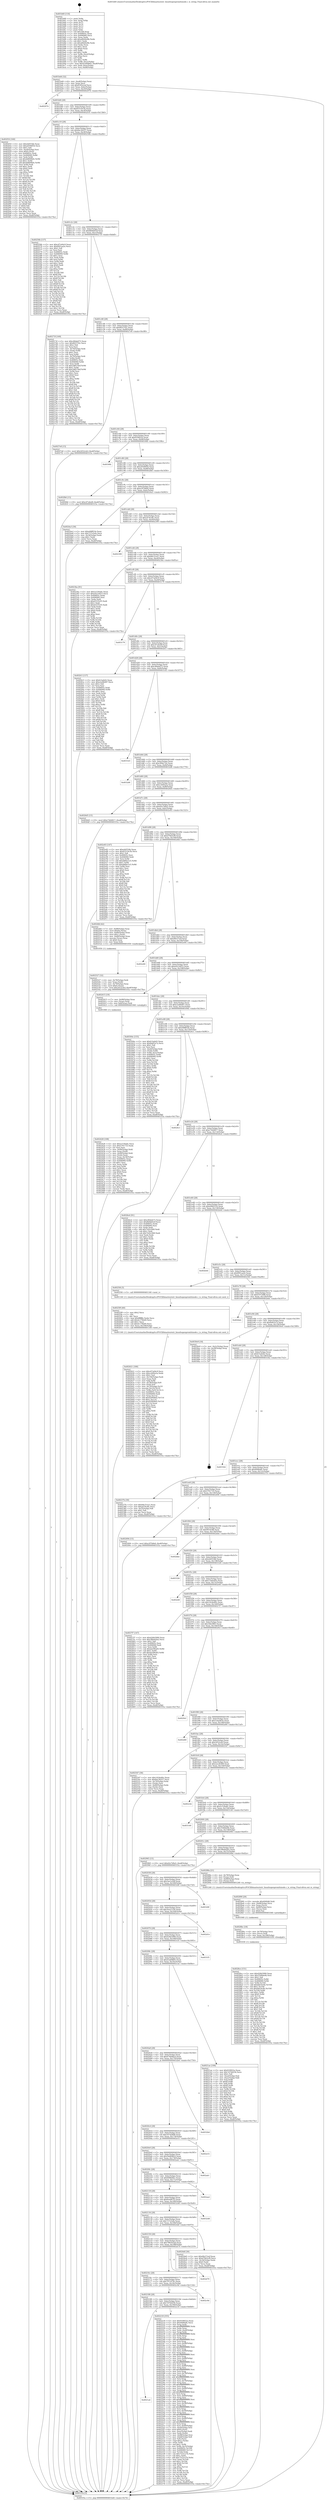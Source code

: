 digraph "0x401b60" {
  label = "0x401b60 (/mnt/c/Users/mathe/Desktop/tcc/POCII/binaries/extr_linuxfsopenpromfsinode.c_is_string_Final-ollvm.out::main(0))"
  labelloc = "t"
  node[shape=record]

  Entry [label="",width=0.3,height=0.3,shape=circle,fillcolor=black,style=filled]
  "0x401bd4" [label="{
     0x401bd4 [32]\l
     | [instrs]\l
     &nbsp;&nbsp;0x401bd4 \<+6\>: mov -0xa8(%rbp),%eax\l
     &nbsp;&nbsp;0x401bda \<+2\>: mov %eax,%ecx\l
     &nbsp;&nbsp;0x401bdc \<+6\>: sub $0x8185e2af,%ecx\l
     &nbsp;&nbsp;0x401be2 \<+6\>: mov %eax,-0xbc(%rbp)\l
     &nbsp;&nbsp;0x401be8 \<+6\>: mov %ecx,-0xc0(%rbp)\l
     &nbsp;&nbsp;0x401bee \<+6\>: je 0000000000402974 \<main+0xe14\>\l
  }"]
  "0x402974" [label="{
     0x402974\l
  }", style=dashed]
  "0x401bf4" [label="{
     0x401bf4 [28]\l
     | [instrs]\l
     &nbsp;&nbsp;0x401bf4 \<+5\>: jmp 0000000000401bf9 \<main+0x99\>\l
     &nbsp;&nbsp;0x401bf9 \<+6\>: mov -0xbc(%rbp),%eax\l
     &nbsp;&nbsp;0x401bff \<+5\>: sub $0x83519c5b,%eax\l
     &nbsp;&nbsp;0x401c04 \<+6\>: mov %eax,-0xc4(%rbp)\l
     &nbsp;&nbsp;0x401c0a \<+6\>: je 0000000000402f16 \<main+0x13b6\>\l
  }"]
  Exit [label="",width=0.3,height=0.3,shape=circle,fillcolor=black,style=filled,peripheries=2]
  "0x402f16" [label="{
     0x402f16 [160]\l
     | [instrs]\l
     &nbsp;&nbsp;0x402f16 \<+5\>: mov $0xeb0554b,%eax\l
     &nbsp;&nbsp;0x402f1b \<+5\>: mov $0xa0506f54,%ecx\l
     &nbsp;&nbsp;0x402f20 \<+2\>: mov $0x1,%dl\l
     &nbsp;&nbsp;0x402f22 \<+7\>: mov -0xa0(%rbp),%rsi\l
     &nbsp;&nbsp;0x402f29 \<+6\>: movl $0x0,(%rsi)\l
     &nbsp;&nbsp;0x402f2f \<+7\>: mov 0x40605c,%edi\l
     &nbsp;&nbsp;0x402f36 \<+8\>: mov 0x406060,%r8d\l
     &nbsp;&nbsp;0x402f3e \<+3\>: mov %edi,%r9d\l
     &nbsp;&nbsp;0x402f41 \<+7\>: sub $0x4d849b0c,%r9d\l
     &nbsp;&nbsp;0x402f48 \<+4\>: sub $0x1,%r9d\l
     &nbsp;&nbsp;0x402f4c \<+7\>: add $0x4d849b0c,%r9d\l
     &nbsp;&nbsp;0x402f53 \<+4\>: imul %r9d,%edi\l
     &nbsp;&nbsp;0x402f57 \<+3\>: and $0x1,%edi\l
     &nbsp;&nbsp;0x402f5a \<+3\>: cmp $0x0,%edi\l
     &nbsp;&nbsp;0x402f5d \<+4\>: sete %r10b\l
     &nbsp;&nbsp;0x402f61 \<+4\>: cmp $0xa,%r8d\l
     &nbsp;&nbsp;0x402f65 \<+4\>: setl %r11b\l
     &nbsp;&nbsp;0x402f69 \<+3\>: mov %r10b,%bl\l
     &nbsp;&nbsp;0x402f6c \<+3\>: xor $0xff,%bl\l
     &nbsp;&nbsp;0x402f6f \<+3\>: mov %r11b,%r14b\l
     &nbsp;&nbsp;0x402f72 \<+4\>: xor $0xff,%r14b\l
     &nbsp;&nbsp;0x402f76 \<+3\>: xor $0x0,%dl\l
     &nbsp;&nbsp;0x402f79 \<+3\>: mov %bl,%r15b\l
     &nbsp;&nbsp;0x402f7c \<+4\>: and $0x0,%r15b\l
     &nbsp;&nbsp;0x402f80 \<+3\>: and %dl,%r10b\l
     &nbsp;&nbsp;0x402f83 \<+3\>: mov %r14b,%r12b\l
     &nbsp;&nbsp;0x402f86 \<+4\>: and $0x0,%r12b\l
     &nbsp;&nbsp;0x402f8a \<+3\>: and %dl,%r11b\l
     &nbsp;&nbsp;0x402f8d \<+3\>: or %r10b,%r15b\l
     &nbsp;&nbsp;0x402f90 \<+3\>: or %r11b,%r12b\l
     &nbsp;&nbsp;0x402f93 \<+3\>: xor %r12b,%r15b\l
     &nbsp;&nbsp;0x402f96 \<+3\>: or %r14b,%bl\l
     &nbsp;&nbsp;0x402f99 \<+3\>: xor $0xff,%bl\l
     &nbsp;&nbsp;0x402f9c \<+3\>: or $0x0,%dl\l
     &nbsp;&nbsp;0x402f9f \<+2\>: and %dl,%bl\l
     &nbsp;&nbsp;0x402fa1 \<+3\>: or %bl,%r15b\l
     &nbsp;&nbsp;0x402fa4 \<+4\>: test $0x1,%r15b\l
     &nbsp;&nbsp;0x402fa8 \<+3\>: cmovne %ecx,%eax\l
     &nbsp;&nbsp;0x402fab \<+6\>: mov %eax,-0xa8(%rbp)\l
     &nbsp;&nbsp;0x402fb1 \<+5\>: jmp 000000000040335a \<main+0x17fa\>\l
  }"]
  "0x401c10" [label="{
     0x401c10 [28]\l
     | [instrs]\l
     &nbsp;&nbsp;0x401c10 \<+5\>: jmp 0000000000401c15 \<main+0xb5\>\l
     &nbsp;&nbsp;0x401c15 \<+6\>: mov -0xbc(%rbp),%eax\l
     &nbsp;&nbsp;0x401c1b \<+5\>: sub $0x8ac36257,%eax\l
     &nbsp;&nbsp;0x401c20 \<+6\>: mov %eax,-0xc8(%rbp)\l
     &nbsp;&nbsp;0x401c26 \<+6\>: je 000000000040256b \<main+0xa0b\>\l
  }"]
  "0x4028ce" [label="{
     0x4028ce [151]\l
     | [instrs]\l
     &nbsp;&nbsp;0x4028ce \<+5\>: mov $0x426b5990,%eax\l
     &nbsp;&nbsp;0x4028d3 \<+5\>: mov $0x3548de0b,%esi\l
     &nbsp;&nbsp;0x4028d8 \<+2\>: mov $0x1,%dl\l
     &nbsp;&nbsp;0x4028da \<+8\>: mov 0x40605c,%r8d\l
     &nbsp;&nbsp;0x4028e2 \<+8\>: mov 0x406060,%r9d\l
     &nbsp;&nbsp;0x4028ea \<+3\>: mov %r8d,%r10d\l
     &nbsp;&nbsp;0x4028ed \<+7\>: add $0xfdd16c8e,%r10d\l
     &nbsp;&nbsp;0x4028f4 \<+4\>: sub $0x1,%r10d\l
     &nbsp;&nbsp;0x4028f8 \<+7\>: sub $0xfdd16c8e,%r10d\l
     &nbsp;&nbsp;0x4028ff \<+4\>: imul %r10d,%r8d\l
     &nbsp;&nbsp;0x402903 \<+4\>: and $0x1,%r8d\l
     &nbsp;&nbsp;0x402907 \<+4\>: cmp $0x0,%r8d\l
     &nbsp;&nbsp;0x40290b \<+4\>: sete %r11b\l
     &nbsp;&nbsp;0x40290f \<+4\>: cmp $0xa,%r9d\l
     &nbsp;&nbsp;0x402913 \<+3\>: setl %bl\l
     &nbsp;&nbsp;0x402916 \<+3\>: mov %r11b,%r14b\l
     &nbsp;&nbsp;0x402919 \<+4\>: xor $0xff,%r14b\l
     &nbsp;&nbsp;0x40291d \<+3\>: mov %bl,%r15b\l
     &nbsp;&nbsp;0x402920 \<+4\>: xor $0xff,%r15b\l
     &nbsp;&nbsp;0x402924 \<+3\>: xor $0x1,%dl\l
     &nbsp;&nbsp;0x402927 \<+3\>: mov %r14b,%r12b\l
     &nbsp;&nbsp;0x40292a \<+4\>: and $0xff,%r12b\l
     &nbsp;&nbsp;0x40292e \<+3\>: and %dl,%r11b\l
     &nbsp;&nbsp;0x402931 \<+3\>: mov %r15b,%r13b\l
     &nbsp;&nbsp;0x402934 \<+4\>: and $0xff,%r13b\l
     &nbsp;&nbsp;0x402938 \<+2\>: and %dl,%bl\l
     &nbsp;&nbsp;0x40293a \<+3\>: or %r11b,%r12b\l
     &nbsp;&nbsp;0x40293d \<+3\>: or %bl,%r13b\l
     &nbsp;&nbsp;0x402940 \<+3\>: xor %r13b,%r12b\l
     &nbsp;&nbsp;0x402943 \<+3\>: or %r15b,%r14b\l
     &nbsp;&nbsp;0x402946 \<+4\>: xor $0xff,%r14b\l
     &nbsp;&nbsp;0x40294a \<+3\>: or $0x1,%dl\l
     &nbsp;&nbsp;0x40294d \<+3\>: and %dl,%r14b\l
     &nbsp;&nbsp;0x402950 \<+3\>: or %r14b,%r12b\l
     &nbsp;&nbsp;0x402953 \<+4\>: test $0x1,%r12b\l
     &nbsp;&nbsp;0x402957 \<+3\>: cmovne %esi,%eax\l
     &nbsp;&nbsp;0x40295a \<+6\>: mov %eax,-0xa8(%rbp)\l
     &nbsp;&nbsp;0x402960 \<+5\>: jmp 000000000040335a \<main+0x17fa\>\l
  }"]
  "0x40256b" [label="{
     0x40256b [137]\l
     | [instrs]\l
     &nbsp;&nbsp;0x40256b \<+5\>: mov $0xc67a04c9,%eax\l
     &nbsp;&nbsp;0x402570 \<+5\>: mov $0xf091aa2e,%ecx\l
     &nbsp;&nbsp;0x402575 \<+2\>: mov $0x1,%dl\l
     &nbsp;&nbsp;0x402577 \<+2\>: xor %esi,%esi\l
     &nbsp;&nbsp;0x402579 \<+7\>: mov 0x40605c,%edi\l
     &nbsp;&nbsp;0x402580 \<+8\>: mov 0x406060,%r8d\l
     &nbsp;&nbsp;0x402588 \<+3\>: sub $0x1,%esi\l
     &nbsp;&nbsp;0x40258b \<+3\>: mov %edi,%r9d\l
     &nbsp;&nbsp;0x40258e \<+3\>: add %esi,%r9d\l
     &nbsp;&nbsp;0x402591 \<+4\>: imul %r9d,%edi\l
     &nbsp;&nbsp;0x402595 \<+3\>: and $0x1,%edi\l
     &nbsp;&nbsp;0x402598 \<+3\>: cmp $0x0,%edi\l
     &nbsp;&nbsp;0x40259b \<+4\>: sete %r10b\l
     &nbsp;&nbsp;0x40259f \<+4\>: cmp $0xa,%r8d\l
     &nbsp;&nbsp;0x4025a3 \<+4\>: setl %r11b\l
     &nbsp;&nbsp;0x4025a7 \<+3\>: mov %r10b,%bl\l
     &nbsp;&nbsp;0x4025aa \<+3\>: xor $0xff,%bl\l
     &nbsp;&nbsp;0x4025ad \<+3\>: mov %r11b,%r14b\l
     &nbsp;&nbsp;0x4025b0 \<+4\>: xor $0xff,%r14b\l
     &nbsp;&nbsp;0x4025b4 \<+3\>: xor $0x1,%dl\l
     &nbsp;&nbsp;0x4025b7 \<+3\>: mov %bl,%r15b\l
     &nbsp;&nbsp;0x4025ba \<+4\>: and $0xff,%r15b\l
     &nbsp;&nbsp;0x4025be \<+3\>: and %dl,%r10b\l
     &nbsp;&nbsp;0x4025c1 \<+3\>: mov %r14b,%r12b\l
     &nbsp;&nbsp;0x4025c4 \<+4\>: and $0xff,%r12b\l
     &nbsp;&nbsp;0x4025c8 \<+3\>: and %dl,%r11b\l
     &nbsp;&nbsp;0x4025cb \<+3\>: or %r10b,%r15b\l
     &nbsp;&nbsp;0x4025ce \<+3\>: or %r11b,%r12b\l
     &nbsp;&nbsp;0x4025d1 \<+3\>: xor %r12b,%r15b\l
     &nbsp;&nbsp;0x4025d4 \<+3\>: or %r14b,%bl\l
     &nbsp;&nbsp;0x4025d7 \<+3\>: xor $0xff,%bl\l
     &nbsp;&nbsp;0x4025da \<+3\>: or $0x1,%dl\l
     &nbsp;&nbsp;0x4025dd \<+2\>: and %dl,%bl\l
     &nbsp;&nbsp;0x4025df \<+3\>: or %bl,%r15b\l
     &nbsp;&nbsp;0x4025e2 \<+4\>: test $0x1,%r15b\l
     &nbsp;&nbsp;0x4025e6 \<+3\>: cmovne %ecx,%eax\l
     &nbsp;&nbsp;0x4025e9 \<+6\>: mov %eax,-0xa8(%rbp)\l
     &nbsp;&nbsp;0x4025ef \<+5\>: jmp 000000000040335a \<main+0x17fa\>\l
  }"]
  "0x401c2c" [label="{
     0x401c2c [28]\l
     | [instrs]\l
     &nbsp;&nbsp;0x401c2c \<+5\>: jmp 0000000000401c31 \<main+0xd1\>\l
     &nbsp;&nbsp;0x401c31 \<+6\>: mov -0xbc(%rbp),%eax\l
     &nbsp;&nbsp;0x401c37 \<+5\>: sub $0x8b9dd52f,%eax\l
     &nbsp;&nbsp;0x401c3c \<+6\>: mov %eax,-0xcc(%rbp)\l
     &nbsp;&nbsp;0x401c42 \<+6\>: je 000000000040273f \<main+0xbdf\>\l
  }"]
  "0x4028bc" [label="{
     0x4028bc [18]\l
     | [instrs]\l
     &nbsp;&nbsp;0x4028bc \<+4\>: mov -0x78(%rbp),%rcx\l
     &nbsp;&nbsp;0x4028c0 \<+3\>: mov (%rcx),%rdi\l
     &nbsp;&nbsp;0x4028c3 \<+6\>: mov %eax,-0x198(%rbp)\l
     &nbsp;&nbsp;0x4028c9 \<+5\>: call 0000000000401030 \<free@plt\>\l
     | [calls]\l
     &nbsp;&nbsp;0x401030 \{1\} (unknown)\l
  }"]
  "0x40273f" [label="{
     0x40273f [169]\l
     | [instrs]\l
     &nbsp;&nbsp;0x40273f \<+5\>: mov $0xc80de675,%eax\l
     &nbsp;&nbsp;0x402744 \<+5\>: mov $0x8f257f2c,%ecx\l
     &nbsp;&nbsp;0x402749 \<+2\>: mov $0x1,%dl\l
     &nbsp;&nbsp;0x40274b \<+2\>: xor %esi,%esi\l
     &nbsp;&nbsp;0x40274d \<+4\>: mov -0x70(%rbp),%rdi\l
     &nbsp;&nbsp;0x402751 \<+3\>: mov (%rdi),%r8d\l
     &nbsp;&nbsp;0x402754 \<+3\>: sub $0x1,%esi\l
     &nbsp;&nbsp;0x402757 \<+3\>: sub %esi,%r8d\l
     &nbsp;&nbsp;0x40275a \<+4\>: mov -0x70(%rbp),%rdi\l
     &nbsp;&nbsp;0x40275e \<+3\>: mov %r8d,(%rdi)\l
     &nbsp;&nbsp;0x402761 \<+7\>: mov 0x40605c,%esi\l
     &nbsp;&nbsp;0x402768 \<+8\>: mov 0x406060,%r8d\l
     &nbsp;&nbsp;0x402770 \<+3\>: mov %esi,%r9d\l
     &nbsp;&nbsp;0x402773 \<+7\>: sub $0x5d8576ef,%r9d\l
     &nbsp;&nbsp;0x40277a \<+4\>: sub $0x1,%r9d\l
     &nbsp;&nbsp;0x40277e \<+7\>: add $0x5d8576ef,%r9d\l
     &nbsp;&nbsp;0x402785 \<+4\>: imul %r9d,%esi\l
     &nbsp;&nbsp;0x402789 \<+3\>: and $0x1,%esi\l
     &nbsp;&nbsp;0x40278c \<+3\>: cmp $0x0,%esi\l
     &nbsp;&nbsp;0x40278f \<+4\>: sete %r10b\l
     &nbsp;&nbsp;0x402793 \<+4\>: cmp $0xa,%r8d\l
     &nbsp;&nbsp;0x402797 \<+4\>: setl %r11b\l
     &nbsp;&nbsp;0x40279b \<+3\>: mov %r10b,%bl\l
     &nbsp;&nbsp;0x40279e \<+3\>: xor $0xff,%bl\l
     &nbsp;&nbsp;0x4027a1 \<+3\>: mov %r11b,%r14b\l
     &nbsp;&nbsp;0x4027a4 \<+4\>: xor $0xff,%r14b\l
     &nbsp;&nbsp;0x4027a8 \<+3\>: xor $0x1,%dl\l
     &nbsp;&nbsp;0x4027ab \<+3\>: mov %bl,%r15b\l
     &nbsp;&nbsp;0x4027ae \<+4\>: and $0xff,%r15b\l
     &nbsp;&nbsp;0x4027b2 \<+3\>: and %dl,%r10b\l
     &nbsp;&nbsp;0x4027b5 \<+3\>: mov %r14b,%r12b\l
     &nbsp;&nbsp;0x4027b8 \<+4\>: and $0xff,%r12b\l
     &nbsp;&nbsp;0x4027bc \<+3\>: and %dl,%r11b\l
     &nbsp;&nbsp;0x4027bf \<+3\>: or %r10b,%r15b\l
     &nbsp;&nbsp;0x4027c2 \<+3\>: or %r11b,%r12b\l
     &nbsp;&nbsp;0x4027c5 \<+3\>: xor %r12b,%r15b\l
     &nbsp;&nbsp;0x4027c8 \<+3\>: or %r14b,%bl\l
     &nbsp;&nbsp;0x4027cb \<+3\>: xor $0xff,%bl\l
     &nbsp;&nbsp;0x4027ce \<+3\>: or $0x1,%dl\l
     &nbsp;&nbsp;0x4027d1 \<+2\>: and %dl,%bl\l
     &nbsp;&nbsp;0x4027d3 \<+3\>: or %bl,%r15b\l
     &nbsp;&nbsp;0x4027d6 \<+4\>: test $0x1,%r15b\l
     &nbsp;&nbsp;0x4027da \<+3\>: cmovne %ecx,%eax\l
     &nbsp;&nbsp;0x4027dd \<+6\>: mov %eax,-0xa8(%rbp)\l
     &nbsp;&nbsp;0x4027e3 \<+5\>: jmp 000000000040335a \<main+0x17fa\>\l
  }"]
  "0x401c48" [label="{
     0x401c48 [28]\l
     | [instrs]\l
     &nbsp;&nbsp;0x401c48 \<+5\>: jmp 0000000000401c4d \<main+0xed\>\l
     &nbsp;&nbsp;0x401c4d \<+6\>: mov -0xbc(%rbp),%eax\l
     &nbsp;&nbsp;0x401c53 \<+5\>: sub $0x8f257f2c,%eax\l
     &nbsp;&nbsp;0x401c58 \<+6\>: mov %eax,-0xd0(%rbp)\l
     &nbsp;&nbsp;0x401c5e \<+6\>: je 00000000004027e8 \<main+0xc88\>\l
  }"]
  "0x40289f" [label="{
     0x40289f [29]\l
     | [instrs]\l
     &nbsp;&nbsp;0x40289f \<+10\>: movabs $0x4040d6,%rdi\l
     &nbsp;&nbsp;0x4028a9 \<+4\>: mov -0x68(%rbp),%rcx\l
     &nbsp;&nbsp;0x4028ad \<+2\>: mov %eax,(%rcx)\l
     &nbsp;&nbsp;0x4028af \<+4\>: mov -0x68(%rbp),%rcx\l
     &nbsp;&nbsp;0x4028b3 \<+2\>: mov (%rcx),%esi\l
     &nbsp;&nbsp;0x4028b5 \<+2\>: mov $0x0,%al\l
     &nbsp;&nbsp;0x4028b7 \<+5\>: call 0000000000401040 \<printf@plt\>\l
     | [calls]\l
     &nbsp;&nbsp;0x401040 \{1\} (unknown)\l
  }"]
  "0x4027e8" [label="{
     0x4027e8 [15]\l
     | [instrs]\l
     &nbsp;&nbsp;0x4027e8 \<+10\>: movl $0x2452cdcf,-0xa8(%rbp)\l
     &nbsp;&nbsp;0x4027f2 \<+5\>: jmp 000000000040335a \<main+0x17fa\>\l
  }"]
  "0x401c64" [label="{
     0x401c64 [28]\l
     | [instrs]\l
     &nbsp;&nbsp;0x401c64 \<+5\>: jmp 0000000000401c69 \<main+0x109\>\l
     &nbsp;&nbsp;0x401c69 \<+6\>: mov -0xbc(%rbp),%eax\l
     &nbsp;&nbsp;0x401c6f \<+5\>: sub $0x91f0f22a,%eax\l
     &nbsp;&nbsp;0x401c74 \<+6\>: mov %eax,-0xd4(%rbp)\l
     &nbsp;&nbsp;0x401c7a \<+6\>: je 00000000004030fb \<main+0x159b\>\l
  }"]
  "0x402621" [label="{
     0x402621 [180]\l
     | [instrs]\l
     &nbsp;&nbsp;0x402621 \<+5\>: mov $0xc67a04c9,%ecx\l
     &nbsp;&nbsp;0x402626 \<+5\>: mov $0xcc600a5a,%edx\l
     &nbsp;&nbsp;0x40262b \<+3\>: mov $0x1,%sil\l
     &nbsp;&nbsp;0x40262e \<+6\>: mov -0x194(%rbp),%edi\l
     &nbsp;&nbsp;0x402634 \<+3\>: imul %eax,%edi\l
     &nbsp;&nbsp;0x402637 \<+3\>: mov %dil,%r8b\l
     &nbsp;&nbsp;0x40263a \<+4\>: mov -0x78(%rbp),%r9\l
     &nbsp;&nbsp;0x40263e \<+3\>: mov (%r9),%r9\l
     &nbsp;&nbsp;0x402641 \<+4\>: mov -0x70(%rbp),%r10\l
     &nbsp;&nbsp;0x402645 \<+3\>: movslq (%r10),%r10\l
     &nbsp;&nbsp;0x402648 \<+4\>: mov %r8b,(%r9,%r10,1)\l
     &nbsp;&nbsp;0x40264c \<+7\>: mov 0x40605c,%eax\l
     &nbsp;&nbsp;0x402653 \<+7\>: mov 0x406060,%edi\l
     &nbsp;&nbsp;0x40265a \<+3\>: mov %eax,%r11d\l
     &nbsp;&nbsp;0x40265d \<+7\>: add $0x92909bf2,%r11d\l
     &nbsp;&nbsp;0x402664 \<+4\>: sub $0x1,%r11d\l
     &nbsp;&nbsp;0x402668 \<+7\>: sub $0x92909bf2,%r11d\l
     &nbsp;&nbsp;0x40266f \<+4\>: imul %r11d,%eax\l
     &nbsp;&nbsp;0x402673 \<+3\>: and $0x1,%eax\l
     &nbsp;&nbsp;0x402676 \<+3\>: cmp $0x0,%eax\l
     &nbsp;&nbsp;0x402679 \<+4\>: sete %r8b\l
     &nbsp;&nbsp;0x40267d \<+3\>: cmp $0xa,%edi\l
     &nbsp;&nbsp;0x402680 \<+3\>: setl %bl\l
     &nbsp;&nbsp;0x402683 \<+3\>: mov %r8b,%r14b\l
     &nbsp;&nbsp;0x402686 \<+4\>: xor $0xff,%r14b\l
     &nbsp;&nbsp;0x40268a \<+3\>: mov %bl,%r15b\l
     &nbsp;&nbsp;0x40268d \<+4\>: xor $0xff,%r15b\l
     &nbsp;&nbsp;0x402691 \<+4\>: xor $0x0,%sil\l
     &nbsp;&nbsp;0x402695 \<+3\>: mov %r14b,%r12b\l
     &nbsp;&nbsp;0x402698 \<+4\>: and $0x0,%r12b\l
     &nbsp;&nbsp;0x40269c \<+3\>: and %sil,%r8b\l
     &nbsp;&nbsp;0x40269f \<+3\>: mov %r15b,%r13b\l
     &nbsp;&nbsp;0x4026a2 \<+4\>: and $0x0,%r13b\l
     &nbsp;&nbsp;0x4026a6 \<+3\>: and %sil,%bl\l
     &nbsp;&nbsp;0x4026a9 \<+3\>: or %r8b,%r12b\l
     &nbsp;&nbsp;0x4026ac \<+3\>: or %bl,%r13b\l
     &nbsp;&nbsp;0x4026af \<+3\>: xor %r13b,%r12b\l
     &nbsp;&nbsp;0x4026b2 \<+3\>: or %r15b,%r14b\l
     &nbsp;&nbsp;0x4026b5 \<+4\>: xor $0xff,%r14b\l
     &nbsp;&nbsp;0x4026b9 \<+4\>: or $0x0,%sil\l
     &nbsp;&nbsp;0x4026bd \<+3\>: and %sil,%r14b\l
     &nbsp;&nbsp;0x4026c0 \<+3\>: or %r14b,%r12b\l
     &nbsp;&nbsp;0x4026c3 \<+4\>: test $0x1,%r12b\l
     &nbsp;&nbsp;0x4026c7 \<+3\>: cmovne %edx,%ecx\l
     &nbsp;&nbsp;0x4026ca \<+6\>: mov %ecx,-0xa8(%rbp)\l
     &nbsp;&nbsp;0x4026d0 \<+5\>: jmp 000000000040335a \<main+0x17fa\>\l
  }"]
  "0x4030fb" [label="{
     0x4030fb\l
  }", style=dashed]
  "0x401c80" [label="{
     0x401c80 [28]\l
     | [instrs]\l
     &nbsp;&nbsp;0x401c80 \<+5\>: jmp 0000000000401c85 \<main+0x125\>\l
     &nbsp;&nbsp;0x401c85 \<+6\>: mov -0xbc(%rbp),%eax\l
     &nbsp;&nbsp;0x401c8b \<+5\>: sub $0xa0506f54,%eax\l
     &nbsp;&nbsp;0x401c90 \<+6\>: mov %eax,-0xd8(%rbp)\l
     &nbsp;&nbsp;0x401c96 \<+6\>: je 0000000000402fb6 \<main+0x1456\>\l
  }"]
  "0x4025f9" [label="{
     0x4025f9 [40]\l
     | [instrs]\l
     &nbsp;&nbsp;0x4025f9 \<+5\>: mov $0x2,%ecx\l
     &nbsp;&nbsp;0x4025fe \<+1\>: cltd\l
     &nbsp;&nbsp;0x4025ff \<+2\>: idiv %ecx\l
     &nbsp;&nbsp;0x402601 \<+6\>: imul $0xfffffffe,%edx,%ecx\l
     &nbsp;&nbsp;0x402607 \<+6\>: add $0x4c176b49,%ecx\l
     &nbsp;&nbsp;0x40260d \<+3\>: add $0x1,%ecx\l
     &nbsp;&nbsp;0x402610 \<+6\>: sub $0x4c176b49,%ecx\l
     &nbsp;&nbsp;0x402616 \<+6\>: mov %ecx,-0x194(%rbp)\l
     &nbsp;&nbsp;0x40261c \<+5\>: call 0000000000401160 \<next_i\>\l
     | [calls]\l
     &nbsp;&nbsp;0x401160 \{1\} (/mnt/c/Users/mathe/Desktop/tcc/POCII/binaries/extr_linuxfsopenpromfsinode.c_is_string_Final-ollvm.out::next_i)\l
  }"]
  "0x402fb6" [label="{
     0x402fb6 [15]\l
     | [instrs]\l
     &nbsp;&nbsp;0x402fb6 \<+10\>: movl $0xc67a6a0f,-0xa8(%rbp)\l
     &nbsp;&nbsp;0x402fc0 \<+5\>: jmp 000000000040335a \<main+0x17fa\>\l
  }"]
  "0x401c9c" [label="{
     0x401c9c [28]\l
     | [instrs]\l
     &nbsp;&nbsp;0x401c9c \<+5\>: jmp 0000000000401ca1 \<main+0x141\>\l
     &nbsp;&nbsp;0x401ca1 \<+6\>: mov -0xbc(%rbp),%eax\l
     &nbsp;&nbsp;0x401ca7 \<+5\>: sub $0xa3f7b8e6,%eax\l
     &nbsp;&nbsp;0x401cac \<+6\>: mov %eax,-0xdc(%rbp)\l
     &nbsp;&nbsp;0x401cb2 \<+6\>: je 00000000004024a3 \<main+0x943\>\l
  }"]
  "0x402527" [label="{
     0x402527 [32]\l
     | [instrs]\l
     &nbsp;&nbsp;0x402527 \<+4\>: mov -0x78(%rbp),%rdi\l
     &nbsp;&nbsp;0x40252b \<+3\>: mov %rax,(%rdi)\l
     &nbsp;&nbsp;0x40252e \<+4\>: mov -0x70(%rbp),%rax\l
     &nbsp;&nbsp;0x402532 \<+6\>: movl $0x0,(%rax)\l
     &nbsp;&nbsp;0x402538 \<+10\>: movl $0x2452cdcf,-0xa8(%rbp)\l
     &nbsp;&nbsp;0x402542 \<+5\>: jmp 000000000040335a \<main+0x17fa\>\l
  }"]
  "0x4024a3" [label="{
     0x4024a3 [30]\l
     | [instrs]\l
     &nbsp;&nbsp;0x4024a3 \<+5\>: mov $0xe68ff55b,%eax\l
     &nbsp;&nbsp;0x4024a8 \<+5\>: mov $0x727e5efa,%ecx\l
     &nbsp;&nbsp;0x4024ad \<+3\>: mov -0x34(%rbp),%edx\l
     &nbsp;&nbsp;0x4024b0 \<+3\>: cmp $0x1,%edx\l
     &nbsp;&nbsp;0x4024b3 \<+3\>: cmovl %ecx,%eax\l
     &nbsp;&nbsp;0x4024b6 \<+6\>: mov %eax,-0xa8(%rbp)\l
     &nbsp;&nbsp;0x4024bc \<+5\>: jmp 000000000040335a \<main+0x17fa\>\l
  }"]
  "0x401cb8" [label="{
     0x401cb8 [28]\l
     | [instrs]\l
     &nbsp;&nbsp;0x401cb8 \<+5\>: jmp 0000000000401cbd \<main+0x15d\>\l
     &nbsp;&nbsp;0x401cbd \<+6\>: mov -0xbc(%rbp),%eax\l
     &nbsp;&nbsp;0x401cc3 \<+5\>: sub $0xa476cdfc,%eax\l
     &nbsp;&nbsp;0x401cc8 \<+6\>: mov %eax,-0xe0(%rbp)\l
     &nbsp;&nbsp;0x401cce \<+6\>: je 0000000000402399 \<main+0x839\>\l
  }"]
  "0x402428" [label="{
     0x402428 [108]\l
     | [instrs]\l
     &nbsp;&nbsp;0x402428 \<+5\>: mov $0x2c530a6c,%ecx\l
     &nbsp;&nbsp;0x40242d \<+5\>: mov $0x5761733,%edx\l
     &nbsp;&nbsp;0x402432 \<+2\>: xor %esi,%esi\l
     &nbsp;&nbsp;0x402434 \<+7\>: mov -0x90(%rbp),%rdi\l
     &nbsp;&nbsp;0x40243b \<+2\>: mov %eax,(%rdi)\l
     &nbsp;&nbsp;0x40243d \<+7\>: mov -0x90(%rbp),%rdi\l
     &nbsp;&nbsp;0x402444 \<+2\>: mov (%rdi),%eax\l
     &nbsp;&nbsp;0x402446 \<+3\>: mov %eax,-0x34(%rbp)\l
     &nbsp;&nbsp;0x402449 \<+7\>: mov 0x40605c,%eax\l
     &nbsp;&nbsp;0x402450 \<+8\>: mov 0x406060,%r8d\l
     &nbsp;&nbsp;0x402458 \<+3\>: sub $0x1,%esi\l
     &nbsp;&nbsp;0x40245b \<+3\>: mov %eax,%r9d\l
     &nbsp;&nbsp;0x40245e \<+3\>: add %esi,%r9d\l
     &nbsp;&nbsp;0x402461 \<+4\>: imul %r9d,%eax\l
     &nbsp;&nbsp;0x402465 \<+3\>: and $0x1,%eax\l
     &nbsp;&nbsp;0x402468 \<+3\>: cmp $0x0,%eax\l
     &nbsp;&nbsp;0x40246b \<+4\>: sete %r10b\l
     &nbsp;&nbsp;0x40246f \<+4\>: cmp $0xa,%r8d\l
     &nbsp;&nbsp;0x402473 \<+4\>: setl %r11b\l
     &nbsp;&nbsp;0x402477 \<+3\>: mov %r10b,%bl\l
     &nbsp;&nbsp;0x40247a \<+3\>: and %r11b,%bl\l
     &nbsp;&nbsp;0x40247d \<+3\>: xor %r11b,%r10b\l
     &nbsp;&nbsp;0x402480 \<+3\>: or %r10b,%bl\l
     &nbsp;&nbsp;0x402483 \<+3\>: test $0x1,%bl\l
     &nbsp;&nbsp;0x402486 \<+3\>: cmovne %edx,%ecx\l
     &nbsp;&nbsp;0x402489 \<+6\>: mov %ecx,-0xa8(%rbp)\l
     &nbsp;&nbsp;0x40248f \<+5\>: jmp 000000000040335a \<main+0x17fa\>\l
  }"]
  "0x402399" [label="{
     0x402399\l
  }", style=dashed]
  "0x401cd4" [label="{
     0x401cd4 [28]\l
     | [instrs]\l
     &nbsp;&nbsp;0x401cd4 \<+5\>: jmp 0000000000401cd9 \<main+0x179\>\l
     &nbsp;&nbsp;0x401cd9 \<+6\>: mov -0xbc(%rbp),%eax\l
     &nbsp;&nbsp;0x401cdf \<+5\>: sub $0xb8c51ea1,%eax\l
     &nbsp;&nbsp;0x401ce4 \<+6\>: mov %eax,-0xe4(%rbp)\l
     &nbsp;&nbsp;0x401cea \<+6\>: je 00000000004023ba \<main+0x85a\>\l
  }"]
  "0x4021a4" [label="{
     0x4021a4\l
  }", style=dashed]
  "0x4023ba" [label="{
     0x4023ba [91]\l
     | [instrs]\l
     &nbsp;&nbsp;0x4023ba \<+5\>: mov $0x2c530a6c,%eax\l
     &nbsp;&nbsp;0x4023bf \<+5\>: mov $0xe0214453,%ecx\l
     &nbsp;&nbsp;0x4023c4 \<+7\>: mov 0x40605c,%edx\l
     &nbsp;&nbsp;0x4023cb \<+7\>: mov 0x406060,%esi\l
     &nbsp;&nbsp;0x4023d2 \<+2\>: mov %edx,%edi\l
     &nbsp;&nbsp;0x4023d4 \<+6\>: sub $0xd3335cf5,%edi\l
     &nbsp;&nbsp;0x4023da \<+3\>: sub $0x1,%edi\l
     &nbsp;&nbsp;0x4023dd \<+6\>: add $0xd3335cf5,%edi\l
     &nbsp;&nbsp;0x4023e3 \<+3\>: imul %edi,%edx\l
     &nbsp;&nbsp;0x4023e6 \<+3\>: and $0x1,%edx\l
     &nbsp;&nbsp;0x4023e9 \<+3\>: cmp $0x0,%edx\l
     &nbsp;&nbsp;0x4023ec \<+4\>: sete %r8b\l
     &nbsp;&nbsp;0x4023f0 \<+3\>: cmp $0xa,%esi\l
     &nbsp;&nbsp;0x4023f3 \<+4\>: setl %r9b\l
     &nbsp;&nbsp;0x4023f7 \<+3\>: mov %r8b,%r10b\l
     &nbsp;&nbsp;0x4023fa \<+3\>: and %r9b,%r10b\l
     &nbsp;&nbsp;0x4023fd \<+3\>: xor %r9b,%r8b\l
     &nbsp;&nbsp;0x402400 \<+3\>: or %r8b,%r10b\l
     &nbsp;&nbsp;0x402403 \<+4\>: test $0x1,%r10b\l
     &nbsp;&nbsp;0x402407 \<+3\>: cmovne %ecx,%eax\l
     &nbsp;&nbsp;0x40240a \<+6\>: mov %eax,-0xa8(%rbp)\l
     &nbsp;&nbsp;0x402410 \<+5\>: jmp 000000000040335a \<main+0x17fa\>\l
  }"]
  "0x401cf0" [label="{
     0x401cf0 [28]\l
     | [instrs]\l
     &nbsp;&nbsp;0x401cf0 \<+5\>: jmp 0000000000401cf5 \<main+0x195\>\l
     &nbsp;&nbsp;0x401cf5 \<+6\>: mov -0xbc(%rbp),%eax\l
     &nbsp;&nbsp;0x401cfb \<+5\>: sub $0xc67a04c9,%eax\l
     &nbsp;&nbsp;0x401d00 \<+6\>: mov %eax,-0xe8(%rbp)\l
     &nbsp;&nbsp;0x401d06 \<+6\>: je 0000000000403179 \<main+0x1619\>\l
  }"]
  "0x402218" [label="{
     0x402218 [355]\l
     | [instrs]\l
     &nbsp;&nbsp;0x402218 \<+5\>: mov $0x91f0f22a,%eax\l
     &nbsp;&nbsp;0x40221d \<+5\>: mov $0x4008a8c,%ecx\l
     &nbsp;&nbsp;0x402222 \<+3\>: mov %rsp,%rdx\l
     &nbsp;&nbsp;0x402225 \<+4\>: add $0xfffffffffffffff0,%rdx\l
     &nbsp;&nbsp;0x402229 \<+3\>: mov %rdx,%rsp\l
     &nbsp;&nbsp;0x40222c \<+7\>: mov %rdx,-0xa0(%rbp)\l
     &nbsp;&nbsp;0x402233 \<+3\>: mov %rsp,%rdx\l
     &nbsp;&nbsp;0x402236 \<+4\>: add $0xfffffffffffffff0,%rdx\l
     &nbsp;&nbsp;0x40223a \<+3\>: mov %rdx,%rsp\l
     &nbsp;&nbsp;0x40223d \<+3\>: mov %rsp,%rsi\l
     &nbsp;&nbsp;0x402240 \<+4\>: add $0xfffffffffffffff0,%rsi\l
     &nbsp;&nbsp;0x402244 \<+3\>: mov %rsi,%rsp\l
     &nbsp;&nbsp;0x402247 \<+7\>: mov %rsi,-0x98(%rbp)\l
     &nbsp;&nbsp;0x40224e \<+3\>: mov %rsp,%rsi\l
     &nbsp;&nbsp;0x402251 \<+4\>: add $0xfffffffffffffff0,%rsi\l
     &nbsp;&nbsp;0x402255 \<+3\>: mov %rsi,%rsp\l
     &nbsp;&nbsp;0x402258 \<+7\>: mov %rsi,-0x90(%rbp)\l
     &nbsp;&nbsp;0x40225f \<+3\>: mov %rsp,%rsi\l
     &nbsp;&nbsp;0x402262 \<+4\>: add $0xfffffffffffffff0,%rsi\l
     &nbsp;&nbsp;0x402266 \<+3\>: mov %rsi,%rsp\l
     &nbsp;&nbsp;0x402269 \<+7\>: mov %rsi,-0x88(%rbp)\l
     &nbsp;&nbsp;0x402270 \<+3\>: mov %rsp,%rsi\l
     &nbsp;&nbsp;0x402273 \<+4\>: add $0xfffffffffffffff0,%rsi\l
     &nbsp;&nbsp;0x402277 \<+3\>: mov %rsi,%rsp\l
     &nbsp;&nbsp;0x40227a \<+4\>: mov %rsi,-0x80(%rbp)\l
     &nbsp;&nbsp;0x40227e \<+3\>: mov %rsp,%rsi\l
     &nbsp;&nbsp;0x402281 \<+4\>: add $0xfffffffffffffff0,%rsi\l
     &nbsp;&nbsp;0x402285 \<+3\>: mov %rsi,%rsp\l
     &nbsp;&nbsp;0x402288 \<+4\>: mov %rsi,-0x78(%rbp)\l
     &nbsp;&nbsp;0x40228c \<+3\>: mov %rsp,%rsi\l
     &nbsp;&nbsp;0x40228f \<+4\>: add $0xfffffffffffffff0,%rsi\l
     &nbsp;&nbsp;0x402293 \<+3\>: mov %rsi,%rsp\l
     &nbsp;&nbsp;0x402296 \<+4\>: mov %rsi,-0x70(%rbp)\l
     &nbsp;&nbsp;0x40229a \<+3\>: mov %rsp,%rsi\l
     &nbsp;&nbsp;0x40229d \<+4\>: add $0xfffffffffffffff0,%rsi\l
     &nbsp;&nbsp;0x4022a1 \<+3\>: mov %rsi,%rsp\l
     &nbsp;&nbsp;0x4022a4 \<+4\>: mov %rsi,-0x68(%rbp)\l
     &nbsp;&nbsp;0x4022a8 \<+3\>: mov %rsp,%rsi\l
     &nbsp;&nbsp;0x4022ab \<+4\>: add $0xfffffffffffffff0,%rsi\l
     &nbsp;&nbsp;0x4022af \<+3\>: mov %rsi,%rsp\l
     &nbsp;&nbsp;0x4022b2 \<+4\>: mov %rsi,-0x60(%rbp)\l
     &nbsp;&nbsp;0x4022b6 \<+3\>: mov %rsp,%rsi\l
     &nbsp;&nbsp;0x4022b9 \<+4\>: add $0xfffffffffffffff0,%rsi\l
     &nbsp;&nbsp;0x4022bd \<+3\>: mov %rsi,%rsp\l
     &nbsp;&nbsp;0x4022c0 \<+4\>: mov %rsi,-0x58(%rbp)\l
     &nbsp;&nbsp;0x4022c4 \<+3\>: mov %rsp,%rsi\l
     &nbsp;&nbsp;0x4022c7 \<+4\>: add $0xfffffffffffffff0,%rsi\l
     &nbsp;&nbsp;0x4022cb \<+3\>: mov %rsi,%rsp\l
     &nbsp;&nbsp;0x4022ce \<+4\>: mov %rsi,-0x50(%rbp)\l
     &nbsp;&nbsp;0x4022d2 \<+3\>: mov %rsp,%rsi\l
     &nbsp;&nbsp;0x4022d5 \<+4\>: add $0xfffffffffffffff0,%rsi\l
     &nbsp;&nbsp;0x4022d9 \<+3\>: mov %rsi,%rsp\l
     &nbsp;&nbsp;0x4022dc \<+4\>: mov %rsi,-0x48(%rbp)\l
     &nbsp;&nbsp;0x4022e0 \<+3\>: mov %rsp,%rsi\l
     &nbsp;&nbsp;0x4022e3 \<+4\>: add $0xfffffffffffffff0,%rsi\l
     &nbsp;&nbsp;0x4022e7 \<+3\>: mov %rsi,%rsp\l
     &nbsp;&nbsp;0x4022ea \<+4\>: mov %rsi,-0x40(%rbp)\l
     &nbsp;&nbsp;0x4022ee \<+7\>: mov -0xa0(%rbp),%rsi\l
     &nbsp;&nbsp;0x4022f5 \<+6\>: movl $0x0,(%rsi)\l
     &nbsp;&nbsp;0x4022fb \<+6\>: mov -0xac(%rbp),%edi\l
     &nbsp;&nbsp;0x402301 \<+2\>: mov %edi,(%rdx)\l
     &nbsp;&nbsp;0x402303 \<+7\>: mov -0x98(%rbp),%rsi\l
     &nbsp;&nbsp;0x40230a \<+7\>: mov -0xb8(%rbp),%r8\l
     &nbsp;&nbsp;0x402311 \<+3\>: mov %r8,(%rsi)\l
     &nbsp;&nbsp;0x402314 \<+3\>: cmpl $0x2,(%rdx)\l
     &nbsp;&nbsp;0x402317 \<+4\>: setne %r9b\l
     &nbsp;&nbsp;0x40231b \<+4\>: and $0x1,%r9b\l
     &nbsp;&nbsp;0x40231f \<+4\>: mov %r9b,-0x35(%rbp)\l
     &nbsp;&nbsp;0x402323 \<+8\>: mov 0x40605c,%r10d\l
     &nbsp;&nbsp;0x40232b \<+8\>: mov 0x406060,%r11d\l
     &nbsp;&nbsp;0x402333 \<+3\>: mov %r10d,%ebx\l
     &nbsp;&nbsp;0x402336 \<+6\>: sub $0x7522ca7b,%ebx\l
     &nbsp;&nbsp;0x40233c \<+3\>: sub $0x1,%ebx\l
     &nbsp;&nbsp;0x40233f \<+6\>: add $0x7522ca7b,%ebx\l
     &nbsp;&nbsp;0x402345 \<+4\>: imul %ebx,%r10d\l
     &nbsp;&nbsp;0x402349 \<+4\>: and $0x1,%r10d\l
     &nbsp;&nbsp;0x40234d \<+4\>: cmp $0x0,%r10d\l
     &nbsp;&nbsp;0x402351 \<+4\>: sete %r9b\l
     &nbsp;&nbsp;0x402355 \<+4\>: cmp $0xa,%r11d\l
     &nbsp;&nbsp;0x402359 \<+4\>: setl %r14b\l
     &nbsp;&nbsp;0x40235d \<+3\>: mov %r9b,%r15b\l
     &nbsp;&nbsp;0x402360 \<+3\>: and %r14b,%r15b\l
     &nbsp;&nbsp;0x402363 \<+3\>: xor %r14b,%r9b\l
     &nbsp;&nbsp;0x402366 \<+3\>: or %r9b,%r15b\l
     &nbsp;&nbsp;0x402369 \<+4\>: test $0x1,%r15b\l
     &nbsp;&nbsp;0x40236d \<+3\>: cmovne %ecx,%eax\l
     &nbsp;&nbsp;0x402370 \<+6\>: mov %eax,-0xa8(%rbp)\l
     &nbsp;&nbsp;0x402376 \<+5\>: jmp 000000000040335a \<main+0x17fa\>\l
  }"]
  "0x403179" [label="{
     0x403179\l
  }", style=dashed]
  "0x401d0c" [label="{
     0x401d0c [28]\l
     | [instrs]\l
     &nbsp;&nbsp;0x401d0c \<+5\>: jmp 0000000000401d11 \<main+0x1b1\>\l
     &nbsp;&nbsp;0x401d11 \<+6\>: mov -0xbc(%rbp),%eax\l
     &nbsp;&nbsp;0x401d17 \<+5\>: sub $0xc67a6a0f,%eax\l
     &nbsp;&nbsp;0x401d1c \<+6\>: mov %eax,-0xec(%rbp)\l
     &nbsp;&nbsp;0x401d22 \<+6\>: je 0000000000402fc5 \<main+0x1465\>\l
  }"]
  "0x402188" [label="{
     0x402188 [28]\l
     | [instrs]\l
     &nbsp;&nbsp;0x402188 \<+5\>: jmp 000000000040218d \<main+0x62d\>\l
     &nbsp;&nbsp;0x40218d \<+6\>: mov -0xbc(%rbp),%eax\l
     &nbsp;&nbsp;0x402193 \<+5\>: sub $0x7d70d256,%eax\l
     &nbsp;&nbsp;0x402198 \<+6\>: mov %eax,-0x190(%rbp)\l
     &nbsp;&nbsp;0x40219e \<+6\>: je 0000000000402218 \<main+0x6b8\>\l
  }"]
  "0x402fc5" [label="{
     0x402fc5 [137]\l
     | [instrs]\l
     &nbsp;&nbsp;0x402fc5 \<+5\>: mov $0xfc5afe62,%eax\l
     &nbsp;&nbsp;0x402fca \<+5\>: mov $0xe2a9b947,%ecx\l
     &nbsp;&nbsp;0x402fcf \<+2\>: mov $0x1,%dl\l
     &nbsp;&nbsp;0x402fd1 \<+2\>: xor %esi,%esi\l
     &nbsp;&nbsp;0x402fd3 \<+7\>: mov 0x40605c,%edi\l
     &nbsp;&nbsp;0x402fda \<+8\>: mov 0x406060,%r8d\l
     &nbsp;&nbsp;0x402fe2 \<+3\>: sub $0x1,%esi\l
     &nbsp;&nbsp;0x402fe5 \<+3\>: mov %edi,%r9d\l
     &nbsp;&nbsp;0x402fe8 \<+3\>: add %esi,%r9d\l
     &nbsp;&nbsp;0x402feb \<+4\>: imul %r9d,%edi\l
     &nbsp;&nbsp;0x402fef \<+3\>: and $0x1,%edi\l
     &nbsp;&nbsp;0x402ff2 \<+3\>: cmp $0x0,%edi\l
     &nbsp;&nbsp;0x402ff5 \<+4\>: sete %r10b\l
     &nbsp;&nbsp;0x402ff9 \<+4\>: cmp $0xa,%r8d\l
     &nbsp;&nbsp;0x402ffd \<+4\>: setl %r11b\l
     &nbsp;&nbsp;0x403001 \<+3\>: mov %r10b,%bl\l
     &nbsp;&nbsp;0x403004 \<+3\>: xor $0xff,%bl\l
     &nbsp;&nbsp;0x403007 \<+3\>: mov %r11b,%r14b\l
     &nbsp;&nbsp;0x40300a \<+4\>: xor $0xff,%r14b\l
     &nbsp;&nbsp;0x40300e \<+3\>: xor $0x1,%dl\l
     &nbsp;&nbsp;0x403011 \<+3\>: mov %bl,%r15b\l
     &nbsp;&nbsp;0x403014 \<+4\>: and $0xff,%r15b\l
     &nbsp;&nbsp;0x403018 \<+3\>: and %dl,%r10b\l
     &nbsp;&nbsp;0x40301b \<+3\>: mov %r14b,%r12b\l
     &nbsp;&nbsp;0x40301e \<+4\>: and $0xff,%r12b\l
     &nbsp;&nbsp;0x403022 \<+3\>: and %dl,%r11b\l
     &nbsp;&nbsp;0x403025 \<+3\>: or %r10b,%r15b\l
     &nbsp;&nbsp;0x403028 \<+3\>: or %r11b,%r12b\l
     &nbsp;&nbsp;0x40302b \<+3\>: xor %r12b,%r15b\l
     &nbsp;&nbsp;0x40302e \<+3\>: or %r14b,%bl\l
     &nbsp;&nbsp;0x403031 \<+3\>: xor $0xff,%bl\l
     &nbsp;&nbsp;0x403034 \<+3\>: or $0x1,%dl\l
     &nbsp;&nbsp;0x403037 \<+2\>: and %dl,%bl\l
     &nbsp;&nbsp;0x403039 \<+3\>: or %bl,%r15b\l
     &nbsp;&nbsp;0x40303c \<+4\>: test $0x1,%r15b\l
     &nbsp;&nbsp;0x403040 \<+3\>: cmovne %ecx,%eax\l
     &nbsp;&nbsp;0x403043 \<+6\>: mov %eax,-0xa8(%rbp)\l
     &nbsp;&nbsp;0x403049 \<+5\>: jmp 000000000040335a \<main+0x17fa\>\l
  }"]
  "0x401d28" [label="{
     0x401d28 [28]\l
     | [instrs]\l
     &nbsp;&nbsp;0x401d28 \<+5\>: jmp 0000000000401d2d \<main+0x1cd\>\l
     &nbsp;&nbsp;0x401d2d \<+6\>: mov -0xbc(%rbp),%eax\l
     &nbsp;&nbsp;0x401d33 \<+5\>: sub $0xc80de675,%eax\l
     &nbsp;&nbsp;0x401d38 \<+6\>: mov %eax,-0xf0(%rbp)\l
     &nbsp;&nbsp;0x401d3e \<+6\>: je 00000000004031d3 \<main+0x1673\>\l
  }"]
  "0x402c9d" [label="{
     0x402c9d\l
  }", style=dashed]
  "0x4031d3" [label="{
     0x4031d3\l
  }", style=dashed]
  "0x401d44" [label="{
     0x401d44 [28]\l
     | [instrs]\l
     &nbsp;&nbsp;0x401d44 \<+5\>: jmp 0000000000401d49 \<main+0x1e9\>\l
     &nbsp;&nbsp;0x401d49 \<+6\>: mov -0xbc(%rbp),%eax\l
     &nbsp;&nbsp;0x401d4f \<+5\>: sub $0xc90dc7ee,%eax\l
     &nbsp;&nbsp;0x401d54 \<+6\>: mov %eax,-0xf4(%rbp)\l
     &nbsp;&nbsp;0x401d5a \<+6\>: je 00000000004032d6 \<main+0x1776\>\l
  }"]
  "0x40216c" [label="{
     0x40216c [28]\l
     | [instrs]\l
     &nbsp;&nbsp;0x40216c \<+5\>: jmp 0000000000402171 \<main+0x611\>\l
     &nbsp;&nbsp;0x402171 \<+6\>: mov -0xbc(%rbp),%eax\l
     &nbsp;&nbsp;0x402177 \<+5\>: sub $0x797c074c,%eax\l
     &nbsp;&nbsp;0x40217c \<+6\>: mov %eax,-0x18c(%rbp)\l
     &nbsp;&nbsp;0x402182 \<+6\>: je 0000000000402c9d \<main+0x113d\>\l
  }"]
  "0x4032d6" [label="{
     0x4032d6\l
  }", style=dashed]
  "0x401d60" [label="{
     0x401d60 [28]\l
     | [instrs]\l
     &nbsp;&nbsp;0x401d60 \<+5\>: jmp 0000000000401d65 \<main+0x205\>\l
     &nbsp;&nbsp;0x401d65 \<+6\>: mov -0xbc(%rbp),%eax\l
     &nbsp;&nbsp;0x401d6b \<+5\>: sub $0xcc600a5a,%eax\l
     &nbsp;&nbsp;0x401d70 \<+6\>: mov %eax,-0xf8(%rbp)\l
     &nbsp;&nbsp;0x401d76 \<+6\>: je 00000000004026d5 \<main+0xb75\>\l
  }"]
  "0x402d79" [label="{
     0x402d79\l
  }", style=dashed]
  "0x4026d5" [label="{
     0x4026d5 [15]\l
     | [instrs]\l
     &nbsp;&nbsp;0x4026d5 \<+10\>: movl $0xe7444817,-0xa8(%rbp)\l
     &nbsp;&nbsp;0x4026df \<+5\>: jmp 000000000040335a \<main+0x17fa\>\l
  }"]
  "0x401d7c" [label="{
     0x401d7c [28]\l
     | [instrs]\l
     &nbsp;&nbsp;0x401d7c \<+5\>: jmp 0000000000401d81 \<main+0x221\>\l
     &nbsp;&nbsp;0x401d81 \<+6\>: mov -0xbc(%rbp),%eax\l
     &nbsp;&nbsp;0x401d87 \<+5\>: sub $0xd2e7d9a5,%eax\l
     &nbsp;&nbsp;0x401d8c \<+6\>: mov %eax,-0xfc(%rbp)\l
     &nbsp;&nbsp;0x401d92 \<+6\>: je 0000000000402e83 \<main+0x1323\>\l
  }"]
  "0x402150" [label="{
     0x402150 [28]\l
     | [instrs]\l
     &nbsp;&nbsp;0x402150 \<+5\>: jmp 0000000000402155 \<main+0x5f5\>\l
     &nbsp;&nbsp;0x402155 \<+6\>: mov -0xbc(%rbp),%eax\l
     &nbsp;&nbsp;0x40215b \<+5\>: sub $0x786543ad,%eax\l
     &nbsp;&nbsp;0x402160 \<+6\>: mov %eax,-0x188(%rbp)\l
     &nbsp;&nbsp;0x402166 \<+6\>: je 0000000000402d79 \<main+0x1219\>\l
  }"]
  "0x402e83" [label="{
     0x402e83 [147]\l
     | [instrs]\l
     &nbsp;&nbsp;0x402e83 \<+5\>: mov $0xeb0554b,%eax\l
     &nbsp;&nbsp;0x402e88 \<+5\>: mov $0x83519c5b,%ecx\l
     &nbsp;&nbsp;0x402e8d \<+2\>: mov $0x1,%dl\l
     &nbsp;&nbsp;0x402e8f \<+7\>: mov 0x40605c,%esi\l
     &nbsp;&nbsp;0x402e96 \<+7\>: mov 0x406060,%edi\l
     &nbsp;&nbsp;0x402e9d \<+3\>: mov %esi,%r8d\l
     &nbsp;&nbsp;0x402ea0 \<+7\>: add $0xdd6be1e5,%r8d\l
     &nbsp;&nbsp;0x402ea7 \<+4\>: sub $0x1,%r8d\l
     &nbsp;&nbsp;0x402eab \<+7\>: sub $0xdd6be1e5,%r8d\l
     &nbsp;&nbsp;0x402eb2 \<+4\>: imul %r8d,%esi\l
     &nbsp;&nbsp;0x402eb6 \<+3\>: and $0x1,%esi\l
     &nbsp;&nbsp;0x402eb9 \<+3\>: cmp $0x0,%esi\l
     &nbsp;&nbsp;0x402ebc \<+4\>: sete %r9b\l
     &nbsp;&nbsp;0x402ec0 \<+3\>: cmp $0xa,%edi\l
     &nbsp;&nbsp;0x402ec3 \<+4\>: setl %r10b\l
     &nbsp;&nbsp;0x402ec7 \<+3\>: mov %r9b,%r11b\l
     &nbsp;&nbsp;0x402eca \<+4\>: xor $0xff,%r11b\l
     &nbsp;&nbsp;0x402ece \<+3\>: mov %r10b,%bl\l
     &nbsp;&nbsp;0x402ed1 \<+3\>: xor $0xff,%bl\l
     &nbsp;&nbsp;0x402ed4 \<+3\>: xor $0x0,%dl\l
     &nbsp;&nbsp;0x402ed7 \<+3\>: mov %r11b,%r14b\l
     &nbsp;&nbsp;0x402eda \<+4\>: and $0x0,%r14b\l
     &nbsp;&nbsp;0x402ede \<+3\>: and %dl,%r9b\l
     &nbsp;&nbsp;0x402ee1 \<+3\>: mov %bl,%r15b\l
     &nbsp;&nbsp;0x402ee4 \<+4\>: and $0x0,%r15b\l
     &nbsp;&nbsp;0x402ee8 \<+3\>: and %dl,%r10b\l
     &nbsp;&nbsp;0x402eeb \<+3\>: or %r9b,%r14b\l
     &nbsp;&nbsp;0x402eee \<+3\>: or %r10b,%r15b\l
     &nbsp;&nbsp;0x402ef1 \<+3\>: xor %r15b,%r14b\l
     &nbsp;&nbsp;0x402ef4 \<+3\>: or %bl,%r11b\l
     &nbsp;&nbsp;0x402ef7 \<+4\>: xor $0xff,%r11b\l
     &nbsp;&nbsp;0x402efb \<+3\>: or $0x0,%dl\l
     &nbsp;&nbsp;0x402efe \<+3\>: and %dl,%r11b\l
     &nbsp;&nbsp;0x402f01 \<+3\>: or %r11b,%r14b\l
     &nbsp;&nbsp;0x402f04 \<+4\>: test $0x1,%r14b\l
     &nbsp;&nbsp;0x402f08 \<+3\>: cmovne %ecx,%eax\l
     &nbsp;&nbsp;0x402f0b \<+6\>: mov %eax,-0xa8(%rbp)\l
     &nbsp;&nbsp;0x402f11 \<+5\>: jmp 000000000040335a \<main+0x17fa\>\l
  }"]
  "0x401d98" [label="{
     0x401d98 [28]\l
     | [instrs]\l
     &nbsp;&nbsp;0x401d98 \<+5\>: jmp 0000000000401d9d \<main+0x23d\>\l
     &nbsp;&nbsp;0x401d9d \<+6\>: mov -0xbc(%rbp),%eax\l
     &nbsp;&nbsp;0x401da3 \<+5\>: sub $0xd78d3cf9,%eax\l
     &nbsp;&nbsp;0x401da8 \<+6\>: mov %eax,-0x100(%rbp)\l
     &nbsp;&nbsp;0x401dae \<+6\>: je 00000000004024fd \<main+0x99d\>\l
  }"]
  "0x4024df" [label="{
     0x4024df [30]\l
     | [instrs]\l
     &nbsp;&nbsp;0x4024df \<+5\>: mov $0xd9e57eef,%eax\l
     &nbsp;&nbsp;0x4024e4 \<+5\>: mov $0xd78d3cf9,%ecx\l
     &nbsp;&nbsp;0x4024e9 \<+3\>: mov -0x34(%rbp),%edx\l
     &nbsp;&nbsp;0x4024ec \<+3\>: cmp $0x0,%edx\l
     &nbsp;&nbsp;0x4024ef \<+3\>: cmove %ecx,%eax\l
     &nbsp;&nbsp;0x4024f2 \<+6\>: mov %eax,-0xa8(%rbp)\l
     &nbsp;&nbsp;0x4024f8 \<+5\>: jmp 000000000040335a \<main+0x17fa\>\l
  }"]
  "0x4024fd" [label="{
     0x4024fd [42]\l
     | [instrs]\l
     &nbsp;&nbsp;0x4024fd \<+7\>: mov -0x88(%rbp),%rax\l
     &nbsp;&nbsp;0x402504 \<+6\>: movl $0x64,(%rax)\l
     &nbsp;&nbsp;0x40250a \<+4\>: mov -0x80(%rbp),%rax\l
     &nbsp;&nbsp;0x40250e \<+6\>: movl $0x1,(%rax)\l
     &nbsp;&nbsp;0x402514 \<+4\>: mov -0x80(%rbp),%rax\l
     &nbsp;&nbsp;0x402518 \<+3\>: movslq (%rax),%rax\l
     &nbsp;&nbsp;0x40251b \<+4\>: shl $0x0,%rax\l
     &nbsp;&nbsp;0x40251f \<+3\>: mov %rax,%rdi\l
     &nbsp;&nbsp;0x402522 \<+5\>: call 0000000000401050 \<malloc@plt\>\l
     | [calls]\l
     &nbsp;&nbsp;0x401050 \{1\} (unknown)\l
  }"]
  "0x401db4" [label="{
     0x401db4 [28]\l
     | [instrs]\l
     &nbsp;&nbsp;0x401db4 \<+5\>: jmp 0000000000401db9 \<main+0x259\>\l
     &nbsp;&nbsp;0x401db9 \<+6\>: mov -0xbc(%rbp),%eax\l
     &nbsp;&nbsp;0x401dbf \<+5\>: sub $0xd9e57eef,%eax\l
     &nbsp;&nbsp;0x401dc4 \<+6\>: mov %eax,-0x104(%rbp)\l
     &nbsp;&nbsp;0x401dca \<+6\>: je 0000000000402e60 \<main+0x1300\>\l
  }"]
  "0x402134" [label="{
     0x402134 [28]\l
     | [instrs]\l
     &nbsp;&nbsp;0x402134 \<+5\>: jmp 0000000000402139 \<main+0x5d9\>\l
     &nbsp;&nbsp;0x402139 \<+6\>: mov -0xbc(%rbp),%eax\l
     &nbsp;&nbsp;0x40213f \<+5\>: sub $0x727e5efa,%eax\l
     &nbsp;&nbsp;0x402144 \<+6\>: mov %eax,-0x184(%rbp)\l
     &nbsp;&nbsp;0x40214a \<+6\>: je 00000000004024df \<main+0x97f\>\l
  }"]
  "0x402e60" [label="{
     0x402e60\l
  }", style=dashed]
  "0x401dd0" [label="{
     0x401dd0 [28]\l
     | [instrs]\l
     &nbsp;&nbsp;0x401dd0 \<+5\>: jmp 0000000000401dd5 \<main+0x275\>\l
     &nbsp;&nbsp;0x401dd5 \<+6\>: mov -0xbc(%rbp),%eax\l
     &nbsp;&nbsp;0x401ddb \<+5\>: sub $0xe0214453,%eax\l
     &nbsp;&nbsp;0x401de0 \<+6\>: mov %eax,-0x108(%rbp)\l
     &nbsp;&nbsp;0x401de6 \<+6\>: je 0000000000402415 \<main+0x8b5\>\l
  }"]
  "0x403248" [label="{
     0x403248\l
  }", style=dashed]
  "0x402415" [label="{
     0x402415 [19]\l
     | [instrs]\l
     &nbsp;&nbsp;0x402415 \<+7\>: mov -0x98(%rbp),%rax\l
     &nbsp;&nbsp;0x40241c \<+3\>: mov (%rax),%rax\l
     &nbsp;&nbsp;0x40241f \<+4\>: mov 0x8(%rax),%rdi\l
     &nbsp;&nbsp;0x402423 \<+5\>: call 0000000000401060 \<atoi@plt\>\l
     | [calls]\l
     &nbsp;&nbsp;0x401060 \{1\} (unknown)\l
  }"]
  "0x401dec" [label="{
     0x401dec [28]\l
     | [instrs]\l
     &nbsp;&nbsp;0x401dec \<+5\>: jmp 0000000000401df1 \<main+0x291\>\l
     &nbsp;&nbsp;0x401df1 \<+6\>: mov -0xbc(%rbp),%eax\l
     &nbsp;&nbsp;0x401df7 \<+5\>: sub $0xe2a9b947,%eax\l
     &nbsp;&nbsp;0x401dfc \<+6\>: mov %eax,-0x10c(%rbp)\l
     &nbsp;&nbsp;0x401e02 \<+6\>: je 000000000040304e \<main+0x14ee\>\l
  }"]
  "0x402118" [label="{
     0x402118 [28]\l
     | [instrs]\l
     &nbsp;&nbsp;0x402118 \<+5\>: jmp 000000000040211d \<main+0x5bd\>\l
     &nbsp;&nbsp;0x40211d \<+6\>: mov -0xbc(%rbp),%eax\l
     &nbsp;&nbsp;0x402123 \<+5\>: sub $0x6ea087f3,%eax\l
     &nbsp;&nbsp;0x402128 \<+6\>: mov %eax,-0x180(%rbp)\l
     &nbsp;&nbsp;0x40212e \<+6\>: je 0000000000403248 \<main+0x16e8\>\l
  }"]
  "0x40304e" [label="{
     0x40304e [155]\l
     | [instrs]\l
     &nbsp;&nbsp;0x40304e \<+5\>: mov $0xfc5afe62,%eax\l
     &nbsp;&nbsp;0x403053 \<+5\>: mov $0xfbdf1b7a,%ecx\l
     &nbsp;&nbsp;0x403058 \<+2\>: mov $0x1,%dl\l
     &nbsp;&nbsp;0x40305a \<+2\>: xor %esi,%esi\l
     &nbsp;&nbsp;0x40305c \<+7\>: mov -0xa0(%rbp),%rdi\l
     &nbsp;&nbsp;0x403063 \<+3\>: mov (%rdi),%r8d\l
     &nbsp;&nbsp;0x403066 \<+4\>: mov %r8d,-0x2c(%rbp)\l
     &nbsp;&nbsp;0x40306a \<+8\>: mov 0x40605c,%r8d\l
     &nbsp;&nbsp;0x403072 \<+8\>: mov 0x406060,%r9d\l
     &nbsp;&nbsp;0x40307a \<+3\>: sub $0x1,%esi\l
     &nbsp;&nbsp;0x40307d \<+3\>: mov %r8d,%r10d\l
     &nbsp;&nbsp;0x403080 \<+3\>: add %esi,%r10d\l
     &nbsp;&nbsp;0x403083 \<+4\>: imul %r10d,%r8d\l
     &nbsp;&nbsp;0x403087 \<+4\>: and $0x1,%r8d\l
     &nbsp;&nbsp;0x40308b \<+4\>: cmp $0x0,%r8d\l
     &nbsp;&nbsp;0x40308f \<+4\>: sete %r11b\l
     &nbsp;&nbsp;0x403093 \<+4\>: cmp $0xa,%r9d\l
     &nbsp;&nbsp;0x403097 \<+3\>: setl %bl\l
     &nbsp;&nbsp;0x40309a \<+3\>: mov %r11b,%r14b\l
     &nbsp;&nbsp;0x40309d \<+4\>: xor $0xff,%r14b\l
     &nbsp;&nbsp;0x4030a1 \<+3\>: mov %bl,%r15b\l
     &nbsp;&nbsp;0x4030a4 \<+4\>: xor $0xff,%r15b\l
     &nbsp;&nbsp;0x4030a8 \<+3\>: xor $0x1,%dl\l
     &nbsp;&nbsp;0x4030ab \<+3\>: mov %r14b,%r12b\l
     &nbsp;&nbsp;0x4030ae \<+4\>: and $0xff,%r12b\l
     &nbsp;&nbsp;0x4030b2 \<+3\>: and %dl,%r11b\l
     &nbsp;&nbsp;0x4030b5 \<+3\>: mov %r15b,%r13b\l
     &nbsp;&nbsp;0x4030b8 \<+4\>: and $0xff,%r13b\l
     &nbsp;&nbsp;0x4030bc \<+2\>: and %dl,%bl\l
     &nbsp;&nbsp;0x4030be \<+3\>: or %r11b,%r12b\l
     &nbsp;&nbsp;0x4030c1 \<+3\>: or %bl,%r13b\l
     &nbsp;&nbsp;0x4030c4 \<+3\>: xor %r13b,%r12b\l
     &nbsp;&nbsp;0x4030c7 \<+3\>: or %r15b,%r14b\l
     &nbsp;&nbsp;0x4030ca \<+4\>: xor $0xff,%r14b\l
     &nbsp;&nbsp;0x4030ce \<+3\>: or $0x1,%dl\l
     &nbsp;&nbsp;0x4030d1 \<+3\>: and %dl,%r14b\l
     &nbsp;&nbsp;0x4030d4 \<+3\>: or %r14b,%r12b\l
     &nbsp;&nbsp;0x4030d7 \<+4\>: test $0x1,%r12b\l
     &nbsp;&nbsp;0x4030db \<+3\>: cmovne %ecx,%eax\l
     &nbsp;&nbsp;0x4030de \<+6\>: mov %eax,-0xa8(%rbp)\l
     &nbsp;&nbsp;0x4030e4 \<+5\>: jmp 000000000040335a \<main+0x17fa\>\l
  }"]
  "0x401e08" [label="{
     0x401e08 [28]\l
     | [instrs]\l
     &nbsp;&nbsp;0x401e08 \<+5\>: jmp 0000000000401e0d \<main+0x2ad\>\l
     &nbsp;&nbsp;0x401e0d \<+6\>: mov -0xbc(%rbp),%eax\l
     &nbsp;&nbsp;0x401e13 \<+5\>: sub $0xe68ff55b,%eax\l
     &nbsp;&nbsp;0x401e18 \<+6\>: mov %eax,-0x110(%rbp)\l
     &nbsp;&nbsp;0x401e1e \<+6\>: je 00000000004024c1 \<main+0x961\>\l
  }"]
  "0x402aa2" [label="{
     0x402aa2\l
  }", style=dashed]
  "0x4024c1" [label="{
     0x4024c1\l
  }", style=dashed]
  "0x401e24" [label="{
     0x401e24 [28]\l
     | [instrs]\l
     &nbsp;&nbsp;0x401e24 \<+5\>: jmp 0000000000401e29 \<main+0x2c9\>\l
     &nbsp;&nbsp;0x401e29 \<+6\>: mov -0xbc(%rbp),%eax\l
     &nbsp;&nbsp;0x401e2f \<+5\>: sub $0xe7444817,%eax\l
     &nbsp;&nbsp;0x401e34 \<+6\>: mov %eax,-0x114(%rbp)\l
     &nbsp;&nbsp;0x401e3a \<+6\>: je 00000000004026e4 \<main+0xb84\>\l
  }"]
  "0x4020fc" [label="{
     0x4020fc [28]\l
     | [instrs]\l
     &nbsp;&nbsp;0x4020fc \<+5\>: jmp 0000000000402101 \<main+0x5a1\>\l
     &nbsp;&nbsp;0x402101 \<+6\>: mov -0xbc(%rbp),%eax\l
     &nbsp;&nbsp;0x402107 \<+5\>: sub $0x608b0fcc,%eax\l
     &nbsp;&nbsp;0x40210c \<+6\>: mov %eax,-0x17c(%rbp)\l
     &nbsp;&nbsp;0x402112 \<+6\>: je 0000000000402aa2 \<main+0xf42\>\l
  }"]
  "0x4026e4" [label="{
     0x4026e4 [91]\l
     | [instrs]\l
     &nbsp;&nbsp;0x4026e4 \<+5\>: mov $0xc80de675,%eax\l
     &nbsp;&nbsp;0x4026e9 \<+5\>: mov $0x8b9dd52f,%ecx\l
     &nbsp;&nbsp;0x4026ee \<+7\>: mov 0x40605c,%edx\l
     &nbsp;&nbsp;0x4026f5 \<+7\>: mov 0x406060,%esi\l
     &nbsp;&nbsp;0x4026fc \<+2\>: mov %edx,%edi\l
     &nbsp;&nbsp;0x4026fe \<+6\>: add $0x7e02c949,%edi\l
     &nbsp;&nbsp;0x402704 \<+3\>: sub $0x1,%edi\l
     &nbsp;&nbsp;0x402707 \<+6\>: sub $0x7e02c949,%edi\l
     &nbsp;&nbsp;0x40270d \<+3\>: imul %edi,%edx\l
     &nbsp;&nbsp;0x402710 \<+3\>: and $0x1,%edx\l
     &nbsp;&nbsp;0x402713 \<+3\>: cmp $0x0,%edx\l
     &nbsp;&nbsp;0x402716 \<+4\>: sete %r8b\l
     &nbsp;&nbsp;0x40271a \<+3\>: cmp $0xa,%esi\l
     &nbsp;&nbsp;0x40271d \<+4\>: setl %r9b\l
     &nbsp;&nbsp;0x402721 \<+3\>: mov %r8b,%r10b\l
     &nbsp;&nbsp;0x402724 \<+3\>: and %r9b,%r10b\l
     &nbsp;&nbsp;0x402727 \<+3\>: xor %r9b,%r8b\l
     &nbsp;&nbsp;0x40272a \<+3\>: or %r8b,%r10b\l
     &nbsp;&nbsp;0x40272d \<+4\>: test $0x1,%r10b\l
     &nbsp;&nbsp;0x402731 \<+3\>: cmovne %ecx,%eax\l
     &nbsp;&nbsp;0x402734 \<+6\>: mov %eax,-0xa8(%rbp)\l
     &nbsp;&nbsp;0x40273a \<+5\>: jmp 000000000040335a \<main+0x17fa\>\l
  }"]
  "0x401e40" [label="{
     0x401e40 [28]\l
     | [instrs]\l
     &nbsp;&nbsp;0x401e40 \<+5\>: jmp 0000000000401e45 \<main+0x2e5\>\l
     &nbsp;&nbsp;0x401e45 \<+6\>: mov -0xbc(%rbp),%eax\l
     &nbsp;&nbsp;0x401e4b \<+5\>: sub $0xef48251b,%eax\l
     &nbsp;&nbsp;0x401e50 \<+6\>: mov %eax,-0x118(%rbp)\l
     &nbsp;&nbsp;0x401e56 \<+6\>: je 0000000000402b44 \<main+0xfe4\>\l
  }"]
  "0x402ab1" [label="{
     0x402ab1\l
  }", style=dashed]
  "0x402b44" [label="{
     0x402b44\l
  }", style=dashed]
  "0x401e5c" [label="{
     0x401e5c [28]\l
     | [instrs]\l
     &nbsp;&nbsp;0x401e5c \<+5\>: jmp 0000000000401e61 \<main+0x301\>\l
     &nbsp;&nbsp;0x401e61 \<+6\>: mov -0xbc(%rbp),%eax\l
     &nbsp;&nbsp;0x401e67 \<+5\>: sub $0xf091aa2e,%eax\l
     &nbsp;&nbsp;0x401e6c \<+6\>: mov %eax,-0x11c(%rbp)\l
     &nbsp;&nbsp;0x401e72 \<+6\>: je 00000000004025f4 \<main+0xa94\>\l
  }"]
  "0x4020e0" [label="{
     0x4020e0 [28]\l
     | [instrs]\l
     &nbsp;&nbsp;0x4020e0 \<+5\>: jmp 00000000004020e5 \<main+0x585\>\l
     &nbsp;&nbsp;0x4020e5 \<+6\>: mov -0xbc(%rbp),%eax\l
     &nbsp;&nbsp;0x4020eb \<+5\>: sub $0x5bd698c4,%eax\l
     &nbsp;&nbsp;0x4020f0 \<+6\>: mov %eax,-0x178(%rbp)\l
     &nbsp;&nbsp;0x4020f6 \<+6\>: je 0000000000402ab1 \<main+0xf51\>\l
  }"]
  "0x4025f4" [label="{
     0x4025f4 [5]\l
     | [instrs]\l
     &nbsp;&nbsp;0x4025f4 \<+5\>: call 0000000000401160 \<next_i\>\l
     | [calls]\l
     &nbsp;&nbsp;0x401160 \{1\} (/mnt/c/Users/mathe/Desktop/tcc/POCII/binaries/extr_linuxfsopenpromfsinode.c_is_string_Final-ollvm.out::next_i)\l
  }"]
  "0x401e78" [label="{
     0x401e78 [28]\l
     | [instrs]\l
     &nbsp;&nbsp;0x401e78 \<+5\>: jmp 0000000000401e7d \<main+0x31d\>\l
     &nbsp;&nbsp;0x401e7d \<+6\>: mov -0xbc(%rbp),%eax\l
     &nbsp;&nbsp;0x401e83 \<+5\>: sub $0xf1972f98,%eax\l
     &nbsp;&nbsp;0x401e88 \<+6\>: mov %eax,-0x120(%rbp)\l
     &nbsp;&nbsp;0x401e8e \<+6\>: je 0000000000402bdc \<main+0x107c\>\l
  }"]
  "0x402e51" [label="{
     0x402e51\l
  }", style=dashed]
  "0x402bdc" [label="{
     0x402bdc\l
  }", style=dashed]
  "0x401e94" [label="{
     0x401e94 [28]\l
     | [instrs]\l
     &nbsp;&nbsp;0x401e94 \<+5\>: jmp 0000000000401e99 \<main+0x339\>\l
     &nbsp;&nbsp;0x401e99 \<+6\>: mov -0xbc(%rbp),%eax\l
     &nbsp;&nbsp;0x401e9f \<+5\>: sub $0xfbdf1b7a,%eax\l
     &nbsp;&nbsp;0x401ea4 \<+6\>: mov %eax,-0x124(%rbp)\l
     &nbsp;&nbsp;0x401eaa \<+6\>: je 00000000004030e9 \<main+0x1589\>\l
  }"]
  "0x4020c4" [label="{
     0x4020c4 [28]\l
     | [instrs]\l
     &nbsp;&nbsp;0x4020c4 \<+5\>: jmp 00000000004020c9 \<main+0x569\>\l
     &nbsp;&nbsp;0x4020c9 \<+6\>: mov -0xbc(%rbp),%eax\l
     &nbsp;&nbsp;0x4020cf \<+5\>: sub $0x547d2808,%eax\l
     &nbsp;&nbsp;0x4020d4 \<+6\>: mov %eax,-0x174(%rbp)\l
     &nbsp;&nbsp;0x4020da \<+6\>: je 0000000000402e51 \<main+0x12f1\>\l
  }"]
  "0x4030e9" [label="{
     0x4030e9 [18]\l
     | [instrs]\l
     &nbsp;&nbsp;0x4030e9 \<+3\>: mov -0x2c(%rbp),%eax\l
     &nbsp;&nbsp;0x4030ec \<+4\>: lea -0x28(%rbp),%rsp\l
     &nbsp;&nbsp;0x4030f0 \<+1\>: pop %rbx\l
     &nbsp;&nbsp;0x4030f1 \<+2\>: pop %r12\l
     &nbsp;&nbsp;0x4030f3 \<+2\>: pop %r13\l
     &nbsp;&nbsp;0x4030f5 \<+2\>: pop %r14\l
     &nbsp;&nbsp;0x4030f7 \<+2\>: pop %r15\l
     &nbsp;&nbsp;0x4030f9 \<+1\>: pop %rbp\l
     &nbsp;&nbsp;0x4030fa \<+1\>: ret\l
  }"]
  "0x401eb0" [label="{
     0x401eb0 [28]\l
     | [instrs]\l
     &nbsp;&nbsp;0x401eb0 \<+5\>: jmp 0000000000401eb5 \<main+0x355\>\l
     &nbsp;&nbsp;0x401eb5 \<+6\>: mov -0xbc(%rbp),%eax\l
     &nbsp;&nbsp;0x401ebb \<+5\>: sub $0xfc5afe62,%eax\l
     &nbsp;&nbsp;0x401ec0 \<+6\>: mov %eax,-0x128(%rbp)\l
     &nbsp;&nbsp;0x401ec6 \<+6\>: je 0000000000403342 \<main+0x17e2\>\l
  }"]
  "0x4032b4" [label="{
     0x4032b4\l
  }", style=dashed]
  "0x403342" [label="{
     0x403342\l
  }", style=dashed]
  "0x401ecc" [label="{
     0x401ecc [28]\l
     | [instrs]\l
     &nbsp;&nbsp;0x401ecc \<+5\>: jmp 0000000000401ed1 \<main+0x371\>\l
     &nbsp;&nbsp;0x401ed1 \<+6\>: mov -0xbc(%rbp),%eax\l
     &nbsp;&nbsp;0x401ed7 \<+5\>: sub $0x4008a8c,%eax\l
     &nbsp;&nbsp;0x401edc \<+6\>: mov %eax,-0x12c(%rbp)\l
     &nbsp;&nbsp;0x401ee2 \<+6\>: je 000000000040237b \<main+0x81b\>\l
  }"]
  "0x401b60" [label="{
     0x401b60 [116]\l
     | [instrs]\l
     &nbsp;&nbsp;0x401b60 \<+1\>: push %rbp\l
     &nbsp;&nbsp;0x401b61 \<+3\>: mov %rsp,%rbp\l
     &nbsp;&nbsp;0x401b64 \<+2\>: push %r15\l
     &nbsp;&nbsp;0x401b66 \<+2\>: push %r14\l
     &nbsp;&nbsp;0x401b68 \<+2\>: push %r13\l
     &nbsp;&nbsp;0x401b6a \<+2\>: push %r12\l
     &nbsp;&nbsp;0x401b6c \<+1\>: push %rbx\l
     &nbsp;&nbsp;0x401b6d \<+7\>: sub $0x1b8,%rsp\l
     &nbsp;&nbsp;0x401b74 \<+7\>: mov 0x40605c,%eax\l
     &nbsp;&nbsp;0x401b7b \<+7\>: mov 0x406060,%ecx\l
     &nbsp;&nbsp;0x401b82 \<+2\>: mov %eax,%edx\l
     &nbsp;&nbsp;0x401b84 \<+6\>: add $0xa6644e8b,%edx\l
     &nbsp;&nbsp;0x401b8a \<+3\>: sub $0x1,%edx\l
     &nbsp;&nbsp;0x401b8d \<+6\>: sub $0xa6644e8b,%edx\l
     &nbsp;&nbsp;0x401b93 \<+3\>: imul %edx,%eax\l
     &nbsp;&nbsp;0x401b96 \<+3\>: and $0x1,%eax\l
     &nbsp;&nbsp;0x401b99 \<+3\>: cmp $0x0,%eax\l
     &nbsp;&nbsp;0x401b9c \<+4\>: sete %r8b\l
     &nbsp;&nbsp;0x401ba0 \<+4\>: and $0x1,%r8b\l
     &nbsp;&nbsp;0x401ba4 \<+7\>: mov %r8b,-0xa2(%rbp)\l
     &nbsp;&nbsp;0x401bab \<+3\>: cmp $0xa,%ecx\l
     &nbsp;&nbsp;0x401bae \<+4\>: setl %r8b\l
     &nbsp;&nbsp;0x401bb2 \<+4\>: and $0x1,%r8b\l
     &nbsp;&nbsp;0x401bb6 \<+7\>: mov %r8b,-0xa1(%rbp)\l
     &nbsp;&nbsp;0x401bbd \<+10\>: movl $0x43a69b65,-0xa8(%rbp)\l
     &nbsp;&nbsp;0x401bc7 \<+6\>: mov %edi,-0xac(%rbp)\l
     &nbsp;&nbsp;0x401bcd \<+7\>: mov %rsi,-0xb8(%rbp)\l
  }"]
  "0x40237b" [label="{
     0x40237b [30]\l
     | [instrs]\l
     &nbsp;&nbsp;0x40237b \<+5\>: mov $0xb8c51ea1,%eax\l
     &nbsp;&nbsp;0x402380 \<+5\>: mov $0xa476cdfc,%ecx\l
     &nbsp;&nbsp;0x402385 \<+3\>: mov -0x35(%rbp),%dl\l
     &nbsp;&nbsp;0x402388 \<+3\>: test $0x1,%dl\l
     &nbsp;&nbsp;0x40238b \<+3\>: cmovne %ecx,%eax\l
     &nbsp;&nbsp;0x40238e \<+6\>: mov %eax,-0xa8(%rbp)\l
     &nbsp;&nbsp;0x402394 \<+5\>: jmp 000000000040335a \<main+0x17fa\>\l
  }"]
  "0x401ee8" [label="{
     0x401ee8 [28]\l
     | [instrs]\l
     &nbsp;&nbsp;0x401ee8 \<+5\>: jmp 0000000000401eed \<main+0x38d\>\l
     &nbsp;&nbsp;0x401eed \<+6\>: mov -0xbc(%rbp),%eax\l
     &nbsp;&nbsp;0x401ef3 \<+5\>: sub $0x5761733,%eax\l
     &nbsp;&nbsp;0x401ef8 \<+6\>: mov %eax,-0x130(%rbp)\l
     &nbsp;&nbsp;0x401efe \<+6\>: je 0000000000402494 \<main+0x934\>\l
  }"]
  "0x40335a" [label="{
     0x40335a [5]\l
     | [instrs]\l
     &nbsp;&nbsp;0x40335a \<+5\>: jmp 0000000000401bd4 \<main+0x74\>\l
  }"]
  "0x402494" [label="{
     0x402494 [15]\l
     | [instrs]\l
     &nbsp;&nbsp;0x402494 \<+10\>: movl $0xa3f7b8e6,-0xa8(%rbp)\l
     &nbsp;&nbsp;0x40249e \<+5\>: jmp 000000000040335a \<main+0x17fa\>\l
  }"]
  "0x401f04" [label="{
     0x401f04 [28]\l
     | [instrs]\l
     &nbsp;&nbsp;0x401f04 \<+5\>: jmp 0000000000401f09 \<main+0x3a9\>\l
     &nbsp;&nbsp;0x401f09 \<+6\>: mov -0xbc(%rbp),%eax\l
     &nbsp;&nbsp;0x401f0f \<+5\>: sub $0x9010c88,%eax\l
     &nbsp;&nbsp;0x401f14 \<+6\>: mov %eax,-0x134(%rbp)\l
     &nbsp;&nbsp;0x401f1a \<+6\>: je 0000000000402bbe \<main+0x105e\>\l
  }"]
  "0x4020a8" [label="{
     0x4020a8 [28]\l
     | [instrs]\l
     &nbsp;&nbsp;0x4020a8 \<+5\>: jmp 00000000004020ad \<main+0x54d\>\l
     &nbsp;&nbsp;0x4020ad \<+6\>: mov -0xbc(%rbp),%eax\l
     &nbsp;&nbsp;0x4020b3 \<+5\>: sub $0x474b48c4,%eax\l
     &nbsp;&nbsp;0x4020b8 \<+6\>: mov %eax,-0x170(%rbp)\l
     &nbsp;&nbsp;0x4020be \<+6\>: je 00000000004032b4 \<main+0x1754\>\l
  }"]
  "0x402bbe" [label="{
     0x402bbe\l
  }", style=dashed]
  "0x401f20" [label="{
     0x401f20 [28]\l
     | [instrs]\l
     &nbsp;&nbsp;0x401f20 \<+5\>: jmp 0000000000401f25 \<main+0x3c5\>\l
     &nbsp;&nbsp;0x401f25 \<+6\>: mov -0xbc(%rbp),%eax\l
     &nbsp;&nbsp;0x401f2b \<+5\>: sub $0xeb0554b,%eax\l
     &nbsp;&nbsp;0x401f30 \<+6\>: mov %eax,-0x138(%rbp)\l
     &nbsp;&nbsp;0x401f36 \<+6\>: je 0000000000403326 \<main+0x17c6\>\l
  }"]
  "0x4021ae" [label="{
     0x4021ae [106]\l
     | [instrs]\l
     &nbsp;&nbsp;0x4021ae \<+5\>: mov $0x91f0f22a,%eax\l
     &nbsp;&nbsp;0x4021b3 \<+5\>: mov $0x7d70d256,%ecx\l
     &nbsp;&nbsp;0x4021b8 \<+2\>: mov $0x1,%dl\l
     &nbsp;&nbsp;0x4021ba \<+7\>: mov -0xa2(%rbp),%sil\l
     &nbsp;&nbsp;0x4021c1 \<+7\>: mov -0xa1(%rbp),%dil\l
     &nbsp;&nbsp;0x4021c8 \<+3\>: mov %sil,%r8b\l
     &nbsp;&nbsp;0x4021cb \<+4\>: xor $0xff,%r8b\l
     &nbsp;&nbsp;0x4021cf \<+3\>: mov %dil,%r9b\l
     &nbsp;&nbsp;0x4021d2 \<+4\>: xor $0xff,%r9b\l
     &nbsp;&nbsp;0x4021d6 \<+3\>: xor $0x0,%dl\l
     &nbsp;&nbsp;0x4021d9 \<+3\>: mov %r8b,%r10b\l
     &nbsp;&nbsp;0x4021dc \<+4\>: and $0x0,%r10b\l
     &nbsp;&nbsp;0x4021e0 \<+3\>: and %dl,%sil\l
     &nbsp;&nbsp;0x4021e3 \<+3\>: mov %r9b,%r11b\l
     &nbsp;&nbsp;0x4021e6 \<+4\>: and $0x0,%r11b\l
     &nbsp;&nbsp;0x4021ea \<+3\>: and %dl,%dil\l
     &nbsp;&nbsp;0x4021ed \<+3\>: or %sil,%r10b\l
     &nbsp;&nbsp;0x4021f0 \<+3\>: or %dil,%r11b\l
     &nbsp;&nbsp;0x4021f3 \<+3\>: xor %r11b,%r10b\l
     &nbsp;&nbsp;0x4021f6 \<+3\>: or %r9b,%r8b\l
     &nbsp;&nbsp;0x4021f9 \<+4\>: xor $0xff,%r8b\l
     &nbsp;&nbsp;0x4021fd \<+3\>: or $0x0,%dl\l
     &nbsp;&nbsp;0x402200 \<+3\>: and %dl,%r8b\l
     &nbsp;&nbsp;0x402203 \<+3\>: or %r8b,%r10b\l
     &nbsp;&nbsp;0x402206 \<+4\>: test $0x1,%r10b\l
     &nbsp;&nbsp;0x40220a \<+3\>: cmovne %ecx,%eax\l
     &nbsp;&nbsp;0x40220d \<+6\>: mov %eax,-0xa8(%rbp)\l
     &nbsp;&nbsp;0x402213 \<+5\>: jmp 000000000040335a \<main+0x17fa\>\l
  }"]
  "0x403326" [label="{
     0x403326\l
  }", style=dashed]
  "0x401f3c" [label="{
     0x401f3c [28]\l
     | [instrs]\l
     &nbsp;&nbsp;0x401f3c \<+5\>: jmp 0000000000401f41 \<main+0x3e1\>\l
     &nbsp;&nbsp;0x401f41 \<+6\>: mov -0xbc(%rbp),%eax\l
     &nbsp;&nbsp;0x401f47 \<+5\>: sub $0x11bbed5a,%eax\l
     &nbsp;&nbsp;0x401f4c \<+6\>: mov %eax,-0x13c(%rbp)\l
     &nbsp;&nbsp;0x401f52 \<+6\>: je 0000000000402e6f \<main+0x130f\>\l
  }"]
  "0x40208c" [label="{
     0x40208c [28]\l
     | [instrs]\l
     &nbsp;&nbsp;0x40208c \<+5\>: jmp 0000000000402091 \<main+0x531\>\l
     &nbsp;&nbsp;0x402091 \<+6\>: mov -0xbc(%rbp),%eax\l
     &nbsp;&nbsp;0x402097 \<+5\>: sub $0x43a69b65,%eax\l
     &nbsp;&nbsp;0x40209c \<+6\>: mov %eax,-0x16c(%rbp)\l
     &nbsp;&nbsp;0x4020a2 \<+6\>: je 00000000004021ae \<main+0x64e\>\l
  }"]
  "0x402e6f" [label="{
     0x402e6f\l
  }", style=dashed]
  "0x401f58" [label="{
     0x401f58 [28]\l
     | [instrs]\l
     &nbsp;&nbsp;0x401f58 \<+5\>: jmp 0000000000401f5d \<main+0x3fd\>\l
     &nbsp;&nbsp;0x401f5d \<+6\>: mov -0xbc(%rbp),%eax\l
     &nbsp;&nbsp;0x401f63 \<+5\>: sub $0x1424e60c,%eax\l
     &nbsp;&nbsp;0x401f68 \<+6\>: mov %eax,-0x140(%rbp)\l
     &nbsp;&nbsp;0x401f6e \<+6\>: je 00000000004027f7 \<main+0xc97\>\l
  }"]
  "0x4031f5" [label="{
     0x4031f5\l
  }", style=dashed]
  "0x4027f7" [label="{
     0x4027f7 [147]\l
     | [instrs]\l
     &nbsp;&nbsp;0x4027f7 \<+5\>: mov $0x426b5990,%eax\l
     &nbsp;&nbsp;0x4027fc \<+5\>: mov $0x38b4d2b2,%ecx\l
     &nbsp;&nbsp;0x402801 \<+2\>: mov $0x1,%dl\l
     &nbsp;&nbsp;0x402803 \<+7\>: mov 0x40605c,%esi\l
     &nbsp;&nbsp;0x40280a \<+7\>: mov 0x406060,%edi\l
     &nbsp;&nbsp;0x402811 \<+3\>: mov %esi,%r8d\l
     &nbsp;&nbsp;0x402814 \<+7\>: sub $0xda596a83,%r8d\l
     &nbsp;&nbsp;0x40281b \<+4\>: sub $0x1,%r8d\l
     &nbsp;&nbsp;0x40281f \<+7\>: add $0xda596a83,%r8d\l
     &nbsp;&nbsp;0x402826 \<+4\>: imul %r8d,%esi\l
     &nbsp;&nbsp;0x40282a \<+3\>: and $0x1,%esi\l
     &nbsp;&nbsp;0x40282d \<+3\>: cmp $0x0,%esi\l
     &nbsp;&nbsp;0x402830 \<+4\>: sete %r9b\l
     &nbsp;&nbsp;0x402834 \<+3\>: cmp $0xa,%edi\l
     &nbsp;&nbsp;0x402837 \<+4\>: setl %r10b\l
     &nbsp;&nbsp;0x40283b \<+3\>: mov %r9b,%r11b\l
     &nbsp;&nbsp;0x40283e \<+4\>: xor $0xff,%r11b\l
     &nbsp;&nbsp;0x402842 \<+3\>: mov %r10b,%bl\l
     &nbsp;&nbsp;0x402845 \<+3\>: xor $0xff,%bl\l
     &nbsp;&nbsp;0x402848 \<+3\>: xor $0x0,%dl\l
     &nbsp;&nbsp;0x40284b \<+3\>: mov %r11b,%r14b\l
     &nbsp;&nbsp;0x40284e \<+4\>: and $0x0,%r14b\l
     &nbsp;&nbsp;0x402852 \<+3\>: and %dl,%r9b\l
     &nbsp;&nbsp;0x402855 \<+3\>: mov %bl,%r15b\l
     &nbsp;&nbsp;0x402858 \<+4\>: and $0x0,%r15b\l
     &nbsp;&nbsp;0x40285c \<+3\>: and %dl,%r10b\l
     &nbsp;&nbsp;0x40285f \<+3\>: or %r9b,%r14b\l
     &nbsp;&nbsp;0x402862 \<+3\>: or %r10b,%r15b\l
     &nbsp;&nbsp;0x402865 \<+3\>: xor %r15b,%r14b\l
     &nbsp;&nbsp;0x402868 \<+3\>: or %bl,%r11b\l
     &nbsp;&nbsp;0x40286b \<+4\>: xor $0xff,%r11b\l
     &nbsp;&nbsp;0x40286f \<+3\>: or $0x0,%dl\l
     &nbsp;&nbsp;0x402872 \<+3\>: and %dl,%r11b\l
     &nbsp;&nbsp;0x402875 \<+3\>: or %r11b,%r14b\l
     &nbsp;&nbsp;0x402878 \<+4\>: test $0x1,%r14b\l
     &nbsp;&nbsp;0x40287c \<+3\>: cmovne %ecx,%eax\l
     &nbsp;&nbsp;0x40287f \<+6\>: mov %eax,-0xa8(%rbp)\l
     &nbsp;&nbsp;0x402885 \<+5\>: jmp 000000000040335a \<main+0x17fa\>\l
  }"]
  "0x401f74" [label="{
     0x401f74 [28]\l
     | [instrs]\l
     &nbsp;&nbsp;0x401f74 \<+5\>: jmp 0000000000401f79 \<main+0x419\>\l
     &nbsp;&nbsp;0x401f79 \<+6\>: mov -0xbc(%rbp),%eax\l
     &nbsp;&nbsp;0x401f7f \<+5\>: sub $0x18dc9f63,%eax\l
     &nbsp;&nbsp;0x401f84 \<+6\>: mov %eax,-0x144(%rbp)\l
     &nbsp;&nbsp;0x401f8a \<+6\>: je 00000000004029cf \<main+0xe6f\>\l
  }"]
  "0x402070" [label="{
     0x402070 [28]\l
     | [instrs]\l
     &nbsp;&nbsp;0x402070 \<+5\>: jmp 0000000000402075 \<main+0x515\>\l
     &nbsp;&nbsp;0x402075 \<+6\>: mov -0xbc(%rbp),%eax\l
     &nbsp;&nbsp;0x40207b \<+5\>: sub $0x426b5990,%eax\l
     &nbsp;&nbsp;0x402080 \<+6\>: mov %eax,-0x168(%rbp)\l
     &nbsp;&nbsp;0x402086 \<+6\>: je 00000000004031f5 \<main+0x1695\>\l
  }"]
  "0x4029cf" [label="{
     0x4029cf\l
  }", style=dashed]
  "0x401f90" [label="{
     0x401f90 [28]\l
     | [instrs]\l
     &nbsp;&nbsp;0x401f90 \<+5\>: jmp 0000000000401f95 \<main+0x435\>\l
     &nbsp;&nbsp;0x401f95 \<+6\>: mov -0xbc(%rbp),%eax\l
     &nbsp;&nbsp;0x401f9b \<+5\>: sub $0x1eda463e,%eax\l
     &nbsp;&nbsp;0x401fa0 \<+6\>: mov %eax,-0x148(%rbp)\l
     &nbsp;&nbsp;0x401fa6 \<+6\>: je 0000000000402d0f \<main+0x11af\>\l
  }"]
  "0x402d1e" [label="{
     0x402d1e\l
  }", style=dashed]
  "0x402d0f" [label="{
     0x402d0f\l
  }", style=dashed]
  "0x401fac" [label="{
     0x401fac [28]\l
     | [instrs]\l
     &nbsp;&nbsp;0x401fac \<+5\>: jmp 0000000000401fb1 \<main+0x451\>\l
     &nbsp;&nbsp;0x401fb1 \<+6\>: mov -0xbc(%rbp),%eax\l
     &nbsp;&nbsp;0x401fb7 \<+5\>: sub $0x2452cdcf,%eax\l
     &nbsp;&nbsp;0x401fbc \<+6\>: mov %eax,-0x14c(%rbp)\l
     &nbsp;&nbsp;0x401fc2 \<+6\>: je 0000000000402547 \<main+0x9e7\>\l
  }"]
  "0x402054" [label="{
     0x402054 [28]\l
     | [instrs]\l
     &nbsp;&nbsp;0x402054 \<+5\>: jmp 0000000000402059 \<main+0x4f9\>\l
     &nbsp;&nbsp;0x402059 \<+6\>: mov -0xbc(%rbp),%eax\l
     &nbsp;&nbsp;0x40205f \<+5\>: sub $0x3ea21334,%eax\l
     &nbsp;&nbsp;0x402064 \<+6\>: mov %eax,-0x164(%rbp)\l
     &nbsp;&nbsp;0x40206a \<+6\>: je 0000000000402d1e \<main+0x11be\>\l
  }"]
  "0x402547" [label="{
     0x402547 [36]\l
     | [instrs]\l
     &nbsp;&nbsp;0x402547 \<+5\>: mov $0x1424e60c,%eax\l
     &nbsp;&nbsp;0x40254c \<+5\>: mov $0x8ac36257,%ecx\l
     &nbsp;&nbsp;0x402551 \<+4\>: mov -0x70(%rbp),%rdx\l
     &nbsp;&nbsp;0x402555 \<+2\>: mov (%rdx),%esi\l
     &nbsp;&nbsp;0x402557 \<+4\>: mov -0x80(%rbp),%rdx\l
     &nbsp;&nbsp;0x40255b \<+2\>: cmp (%rdx),%esi\l
     &nbsp;&nbsp;0x40255d \<+3\>: cmovl %ecx,%eax\l
     &nbsp;&nbsp;0x402560 \<+6\>: mov %eax,-0xa8(%rbp)\l
     &nbsp;&nbsp;0x402566 \<+5\>: jmp 000000000040335a \<main+0x17fa\>\l
  }"]
  "0x401fc8" [label="{
     0x401fc8 [28]\l
     | [instrs]\l
     &nbsp;&nbsp;0x401fc8 \<+5\>: jmp 0000000000401fcd \<main+0x46d\>\l
     &nbsp;&nbsp;0x401fcd \<+6\>: mov -0xbc(%rbp),%eax\l
     &nbsp;&nbsp;0x401fd3 \<+5\>: sub $0x2ac26309,%eax\l
     &nbsp;&nbsp;0x401fd8 \<+6\>: mov %eax,-0x150(%rbp)\l
     &nbsp;&nbsp;0x401fde \<+6\>: je 0000000000402c42 \<main+0x10e2\>\l
  }"]
  "0x40328f" [label="{
     0x40328f\l
  }", style=dashed]
  "0x402c42" [label="{
     0x402c42\l
  }", style=dashed]
  "0x401fe4" [label="{
     0x401fe4 [28]\l
     | [instrs]\l
     &nbsp;&nbsp;0x401fe4 \<+5\>: jmp 0000000000401fe9 \<main+0x489\>\l
     &nbsp;&nbsp;0x401fe9 \<+6\>: mov -0xbc(%rbp),%eax\l
     &nbsp;&nbsp;0x401fef \<+5\>: sub $0x2c530a6c,%eax\l
     &nbsp;&nbsp;0x401ff4 \<+6\>: mov %eax,-0x154(%rbp)\l
     &nbsp;&nbsp;0x401ffa \<+6\>: je 0000000000403140 \<main+0x15e0\>\l
  }"]
  "0x402038" [label="{
     0x402038 [28]\l
     | [instrs]\l
     &nbsp;&nbsp;0x402038 \<+5\>: jmp 000000000040203d \<main+0x4dd\>\l
     &nbsp;&nbsp;0x40203d \<+6\>: mov -0xbc(%rbp),%eax\l
     &nbsp;&nbsp;0x402043 \<+5\>: sub $0x3ae1a5df,%eax\l
     &nbsp;&nbsp;0x402048 \<+6\>: mov %eax,-0x160(%rbp)\l
     &nbsp;&nbsp;0x40204e \<+6\>: je 000000000040328f \<main+0x172f\>\l
  }"]
  "0x403140" [label="{
     0x403140\l
  }", style=dashed]
  "0x402000" [label="{
     0x402000 [28]\l
     | [instrs]\l
     &nbsp;&nbsp;0x402000 \<+5\>: jmp 0000000000402005 \<main+0x4a5\>\l
     &nbsp;&nbsp;0x402005 \<+6\>: mov -0xbc(%rbp),%eax\l
     &nbsp;&nbsp;0x40200b \<+5\>: sub $0x3548de0b,%eax\l
     &nbsp;&nbsp;0x402010 \<+6\>: mov %eax,-0x158(%rbp)\l
     &nbsp;&nbsp;0x402016 \<+6\>: je 0000000000402965 \<main+0xe05\>\l
  }"]
  "0x40288a" [label="{
     0x40288a [21]\l
     | [instrs]\l
     &nbsp;&nbsp;0x40288a \<+4\>: mov -0x78(%rbp),%rax\l
     &nbsp;&nbsp;0x40288e \<+3\>: mov (%rax),%rdi\l
     &nbsp;&nbsp;0x402891 \<+7\>: mov -0x88(%rbp),%rax\l
     &nbsp;&nbsp;0x402898 \<+2\>: mov (%rax),%esi\l
     &nbsp;&nbsp;0x40289a \<+5\>: call 0000000000401240 \<is_string\>\l
     | [calls]\l
     &nbsp;&nbsp;0x401240 \{1\} (/mnt/c/Users/mathe/Desktop/tcc/POCII/binaries/extr_linuxfsopenpromfsinode.c_is_string_Final-ollvm.out::is_string)\l
  }"]
  "0x402965" [label="{
     0x402965 [15]\l
     | [instrs]\l
     &nbsp;&nbsp;0x402965 \<+10\>: movl $0xd2e7d9a5,-0xa8(%rbp)\l
     &nbsp;&nbsp;0x40296f \<+5\>: jmp 000000000040335a \<main+0x17fa\>\l
  }"]
  "0x40201c" [label="{
     0x40201c [28]\l
     | [instrs]\l
     &nbsp;&nbsp;0x40201c \<+5\>: jmp 0000000000402021 \<main+0x4c1\>\l
     &nbsp;&nbsp;0x402021 \<+6\>: mov -0xbc(%rbp),%eax\l
     &nbsp;&nbsp;0x402027 \<+5\>: sub $0x38b4d2b2,%eax\l
     &nbsp;&nbsp;0x40202c \<+6\>: mov %eax,-0x15c(%rbp)\l
     &nbsp;&nbsp;0x402032 \<+6\>: je 000000000040288a \<main+0xd2a\>\l
  }"]
  Entry -> "0x401b60" [label=" 1"]
  "0x401bd4" -> "0x402974" [label=" 0"]
  "0x401bd4" -> "0x401bf4" [label=" 26"]
  "0x4030e9" -> Exit [label=" 1"]
  "0x401bf4" -> "0x402f16" [label=" 1"]
  "0x401bf4" -> "0x401c10" [label=" 25"]
  "0x40304e" -> "0x40335a" [label=" 1"]
  "0x401c10" -> "0x40256b" [label=" 1"]
  "0x401c10" -> "0x401c2c" [label=" 24"]
  "0x402fc5" -> "0x40335a" [label=" 1"]
  "0x401c2c" -> "0x40273f" [label=" 1"]
  "0x401c2c" -> "0x401c48" [label=" 23"]
  "0x402fb6" -> "0x40335a" [label=" 1"]
  "0x401c48" -> "0x4027e8" [label=" 1"]
  "0x401c48" -> "0x401c64" [label=" 22"]
  "0x402f16" -> "0x40335a" [label=" 1"]
  "0x401c64" -> "0x4030fb" [label=" 0"]
  "0x401c64" -> "0x401c80" [label=" 22"]
  "0x402e83" -> "0x40335a" [label=" 1"]
  "0x401c80" -> "0x402fb6" [label=" 1"]
  "0x401c80" -> "0x401c9c" [label=" 21"]
  "0x402965" -> "0x40335a" [label=" 1"]
  "0x401c9c" -> "0x4024a3" [label=" 1"]
  "0x401c9c" -> "0x401cb8" [label=" 20"]
  "0x4028ce" -> "0x40335a" [label=" 1"]
  "0x401cb8" -> "0x402399" [label=" 0"]
  "0x401cb8" -> "0x401cd4" [label=" 20"]
  "0x4028bc" -> "0x4028ce" [label=" 1"]
  "0x401cd4" -> "0x4023ba" [label=" 1"]
  "0x401cd4" -> "0x401cf0" [label=" 19"]
  "0x40288a" -> "0x40289f" [label=" 1"]
  "0x401cf0" -> "0x403179" [label=" 0"]
  "0x401cf0" -> "0x401d0c" [label=" 19"]
  "0x4027f7" -> "0x40335a" [label=" 1"]
  "0x401d0c" -> "0x402fc5" [label=" 1"]
  "0x401d0c" -> "0x401d28" [label=" 18"]
  "0x40273f" -> "0x40335a" [label=" 1"]
  "0x401d28" -> "0x4031d3" [label=" 0"]
  "0x401d28" -> "0x401d44" [label=" 18"]
  "0x4026e4" -> "0x40335a" [label=" 1"]
  "0x401d44" -> "0x4032d6" [label=" 0"]
  "0x401d44" -> "0x401d60" [label=" 18"]
  "0x402621" -> "0x40335a" [label=" 1"]
  "0x401d60" -> "0x4026d5" [label=" 1"]
  "0x401d60" -> "0x401d7c" [label=" 17"]
  "0x4025f9" -> "0x402621" [label=" 1"]
  "0x401d7c" -> "0x402e83" [label=" 1"]
  "0x401d7c" -> "0x401d98" [label=" 16"]
  "0x40256b" -> "0x40335a" [label=" 1"]
  "0x401d98" -> "0x4024fd" [label=" 1"]
  "0x401d98" -> "0x401db4" [label=" 15"]
  "0x402547" -> "0x40335a" [label=" 2"]
  "0x401db4" -> "0x402e60" [label=" 0"]
  "0x401db4" -> "0x401dd0" [label=" 15"]
  "0x4024fd" -> "0x402527" [label=" 1"]
  "0x401dd0" -> "0x402415" [label=" 1"]
  "0x401dd0" -> "0x401dec" [label=" 14"]
  "0x4024df" -> "0x40335a" [label=" 1"]
  "0x401dec" -> "0x40304e" [label=" 1"]
  "0x401dec" -> "0x401e08" [label=" 13"]
  "0x402494" -> "0x40335a" [label=" 1"]
  "0x401e08" -> "0x4024c1" [label=" 0"]
  "0x401e08" -> "0x401e24" [label=" 13"]
  "0x402428" -> "0x40335a" [label=" 1"]
  "0x401e24" -> "0x4026e4" [label=" 1"]
  "0x401e24" -> "0x401e40" [label=" 12"]
  "0x4023ba" -> "0x40335a" [label=" 1"]
  "0x401e40" -> "0x402b44" [label=" 0"]
  "0x401e40" -> "0x401e5c" [label=" 12"]
  "0x40237b" -> "0x40335a" [label=" 1"]
  "0x401e5c" -> "0x4025f4" [label=" 1"]
  "0x401e5c" -> "0x401e78" [label=" 11"]
  "0x40289f" -> "0x4028bc" [label=" 1"]
  "0x401e78" -> "0x402bdc" [label=" 0"]
  "0x401e78" -> "0x401e94" [label=" 11"]
  "0x402188" -> "0x4021a4" [label=" 0"]
  "0x401e94" -> "0x4030e9" [label=" 1"]
  "0x401e94" -> "0x401eb0" [label=" 10"]
  "0x4027e8" -> "0x40335a" [label=" 1"]
  "0x401eb0" -> "0x403342" [label=" 0"]
  "0x401eb0" -> "0x401ecc" [label=" 10"]
  "0x40216c" -> "0x402188" [label=" 1"]
  "0x401ecc" -> "0x40237b" [label=" 1"]
  "0x401ecc" -> "0x401ee8" [label=" 9"]
  "0x4026d5" -> "0x40335a" [label=" 1"]
  "0x401ee8" -> "0x402494" [label=" 1"]
  "0x401ee8" -> "0x401f04" [label=" 8"]
  "0x402150" -> "0x40216c" [label=" 1"]
  "0x401f04" -> "0x402bbe" [label=" 0"]
  "0x401f04" -> "0x401f20" [label=" 8"]
  "0x402150" -> "0x402d79" [label=" 0"]
  "0x401f20" -> "0x403326" [label=" 0"]
  "0x401f20" -> "0x401f3c" [label=" 8"]
  "0x4025f4" -> "0x4025f9" [label=" 1"]
  "0x401f3c" -> "0x402e6f" [label=" 0"]
  "0x401f3c" -> "0x401f58" [label=" 8"]
  "0x402134" -> "0x4024df" [label=" 1"]
  "0x401f58" -> "0x4027f7" [label=" 1"]
  "0x401f58" -> "0x401f74" [label=" 7"]
  "0x402527" -> "0x40335a" [label=" 1"]
  "0x401f74" -> "0x4029cf" [label=" 0"]
  "0x401f74" -> "0x401f90" [label=" 7"]
  "0x402118" -> "0x403248" [label=" 0"]
  "0x401f90" -> "0x402d0f" [label=" 0"]
  "0x401f90" -> "0x401fac" [label=" 7"]
  "0x4024a3" -> "0x40335a" [label=" 1"]
  "0x401fac" -> "0x402547" [label=" 2"]
  "0x401fac" -> "0x401fc8" [label=" 5"]
  "0x4020fc" -> "0x402aa2" [label=" 0"]
  "0x401fc8" -> "0x402c42" [label=" 0"]
  "0x401fc8" -> "0x401fe4" [label=" 5"]
  "0x402415" -> "0x402428" [label=" 1"]
  "0x401fe4" -> "0x403140" [label=" 0"]
  "0x401fe4" -> "0x402000" [label=" 5"]
  "0x4020e0" -> "0x402ab1" [label=" 0"]
  "0x402000" -> "0x402965" [label=" 1"]
  "0x402000" -> "0x40201c" [label=" 4"]
  "0x402218" -> "0x40335a" [label=" 1"]
  "0x40201c" -> "0x40288a" [label=" 1"]
  "0x40201c" -> "0x402038" [label=" 3"]
  "0x4020e0" -> "0x4020fc" [label=" 2"]
  "0x402038" -> "0x40328f" [label=" 0"]
  "0x402038" -> "0x402054" [label=" 3"]
  "0x4020fc" -> "0x402118" [label=" 2"]
  "0x402054" -> "0x402d1e" [label=" 0"]
  "0x402054" -> "0x402070" [label=" 3"]
  "0x402118" -> "0x402134" [label=" 2"]
  "0x402070" -> "0x4031f5" [label=" 0"]
  "0x402070" -> "0x40208c" [label=" 3"]
  "0x402134" -> "0x402150" [label=" 1"]
  "0x40208c" -> "0x4021ae" [label=" 1"]
  "0x40208c" -> "0x4020a8" [label=" 2"]
  "0x4021ae" -> "0x40335a" [label=" 1"]
  "0x401b60" -> "0x401bd4" [label=" 1"]
  "0x40335a" -> "0x401bd4" [label=" 25"]
  "0x40216c" -> "0x402c9d" [label=" 0"]
  "0x4020a8" -> "0x4032b4" [label=" 0"]
  "0x4020a8" -> "0x4020c4" [label=" 2"]
  "0x402188" -> "0x402218" [label=" 1"]
  "0x4020c4" -> "0x402e51" [label=" 0"]
  "0x4020c4" -> "0x4020e0" [label=" 2"]
}
